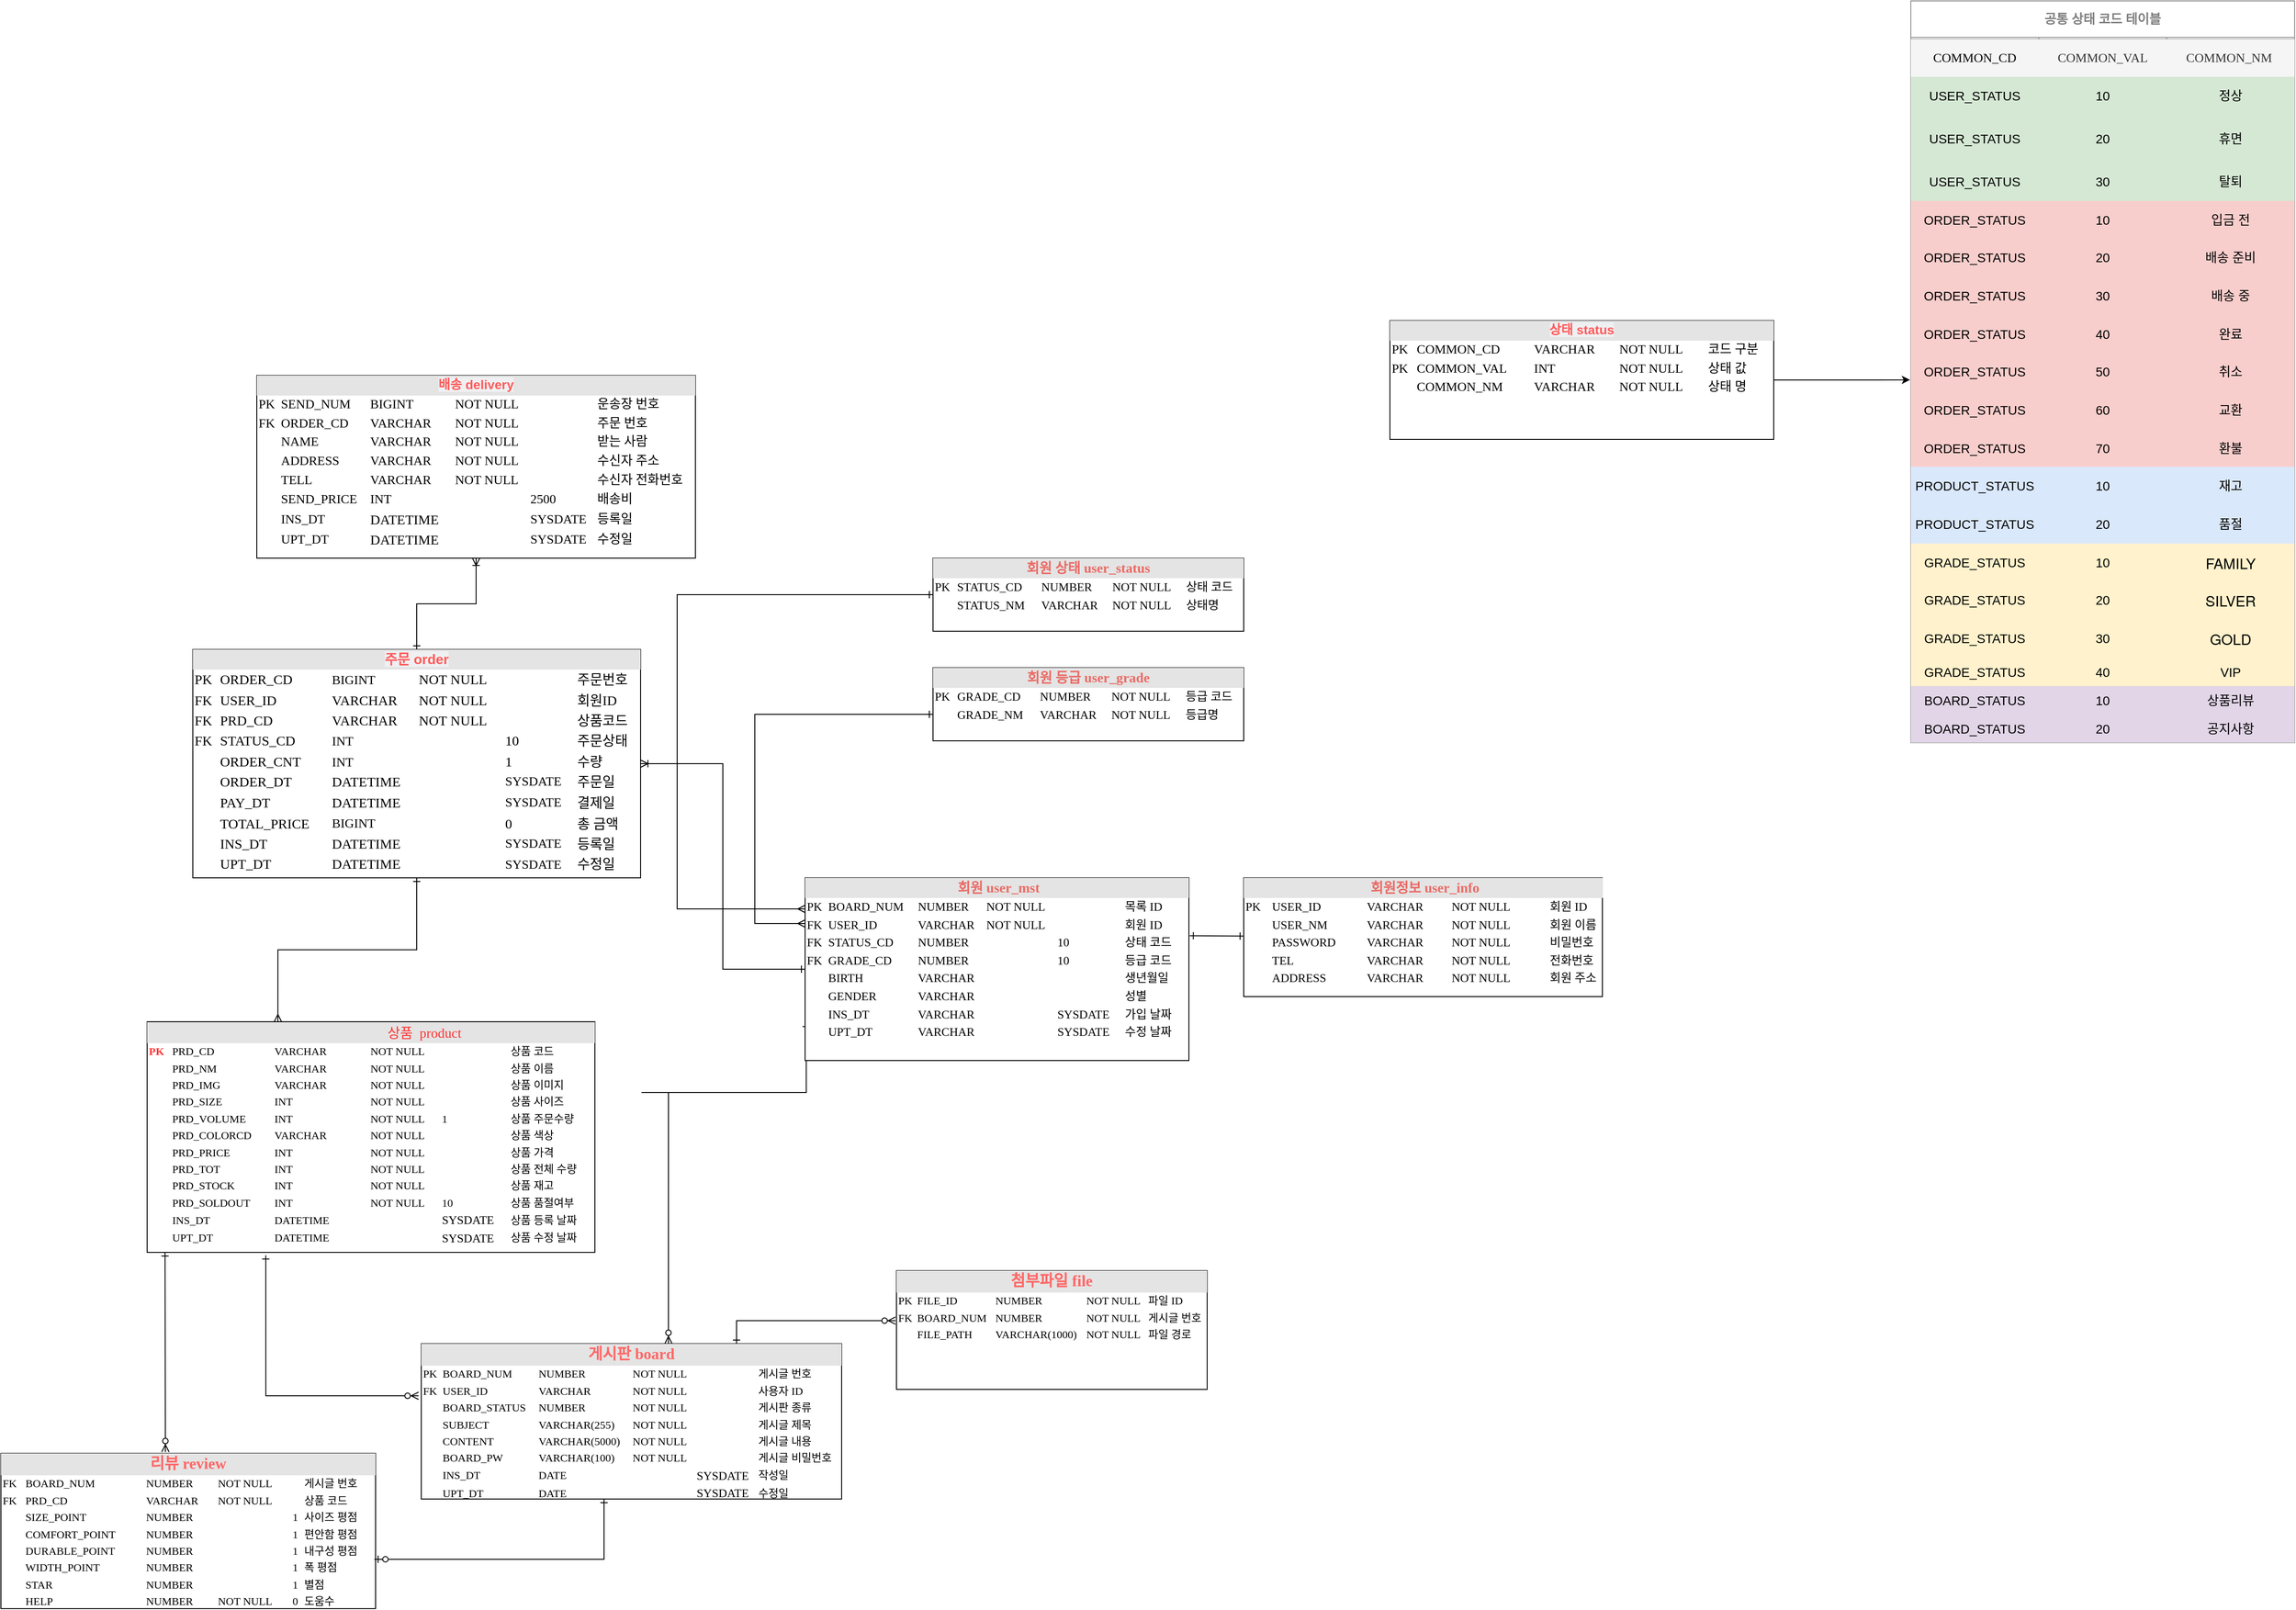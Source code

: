 <mxfile version="14.5.3" type="github">
  <diagram id="Fv4TLJ8n9y3qahRnpBmT" name="Page-1">
    <mxGraphModel dx="2018" dy="2070" grid="1" gridSize="10" guides="1" tooltips="1" connect="1" arrows="1" fold="1" page="1" pageScale="1" pageWidth="827" pageHeight="1169" math="0" shadow="0">
      <root>
        <mxCell id="0" />
        <mxCell id="1" parent="0" />
        <mxCell id="T9wtCsgYKe1mZJSSoSnF-1" value="&lt;div style=&quot;text-align: center ; box-sizing: border-box ; width: 100% ; background: rgb(228 , 228 , 228) ; padding: 2px ; font-size: 14px&quot;&gt;&lt;font style=&quot;font-size: 14px&quot;&gt;&lt;span style=&quot;font-family: &amp;#34;apple sd gothic neo&amp;#34; , &amp;#34;apple sd 산돌고딕 neo&amp;#34; , &amp;#34;malgun gothic&amp;#34; , &amp;#34;맑은 고딕&amp;#34; , sans-serif ; background-color: rgb(239 , 240 , 242)&quot;&gt;&lt;font color=&quot;#ff5959&quot; style=&quot;font-size: 14px&quot;&gt;&lt;b&gt;배송 delivery&lt;/b&gt;&lt;/font&gt;&lt;/span&gt;&lt;br&gt;&lt;/font&gt;&lt;/div&gt;&lt;table style=&quot;width: 100% ; font-size: 14px&quot; cellpadding=&quot;2&quot; cellspacing=&quot;0&quot;&gt;&lt;tbody&gt;&lt;tr&gt;&lt;td&gt;&lt;font style=&quot;font-size: 14px&quot;&gt;PK&lt;br&gt;&lt;/font&gt;&lt;/td&gt;&lt;td&gt;&lt;font style=&quot;font-size: 14px&quot;&gt;SEND_NUM&lt;br&gt;&lt;/font&gt;&lt;/td&gt;&lt;td&gt;BIGINT&lt;/td&gt;&lt;td&gt;&lt;/td&gt;&lt;td&gt;&lt;font style=&quot;font-size: 14px&quot;&gt;NOT&amp;nbsp;NULL&lt;br&gt;&lt;/font&gt;&lt;/td&gt;&lt;td&gt;&lt;font style=&quot;font-size: 14px&quot;&gt;&lt;br&gt;&lt;/font&gt;&lt;/td&gt;&lt;td&gt;&lt;font style=&quot;font-size: 14px&quot;&gt;운송장 번호&lt;br&gt;&lt;/font&gt;&lt;/td&gt;&lt;/tr&gt;&lt;tr&gt;&lt;td&gt;&lt;font style=&quot;font-size: 14px&quot;&gt;FK&lt;/font&gt;&lt;/td&gt;&lt;td&gt;&lt;font style=&quot;font-size: 14px&quot;&gt;ORDER_CD&lt;/font&gt;&lt;/td&gt;&lt;td&gt;&lt;font style=&quot;font-size: 14px&quot;&gt;VARCHAR&lt;/font&gt;&lt;/td&gt;&lt;td&gt;&lt;/td&gt;&lt;td&gt;&lt;font style=&quot;font-size: 14px&quot;&gt;NOT&amp;nbsp;NULL&lt;br&gt;&lt;/font&gt;&lt;/td&gt;&lt;td&gt;&lt;font style=&quot;font-size: 14px&quot;&gt;&lt;br&gt;&lt;/font&gt;&lt;/td&gt;&lt;td&gt;&lt;font style=&quot;font-size: 14px&quot;&gt;주문 번호&lt;br&gt;&lt;/font&gt;&lt;/td&gt;&lt;/tr&gt;&lt;tr&gt;&lt;td&gt;&lt;font style=&quot;font-size: 14px&quot;&gt;&lt;br&gt;&lt;/font&gt;&lt;/td&gt;&lt;td&gt;&lt;font style=&quot;font-size: 14px&quot;&gt;NAME&amp;nbsp;&lt;br&gt;&lt;/font&gt;&lt;/td&gt;&lt;td&gt;&lt;font style=&quot;font-size: 14px&quot;&gt;VARCHAR&lt;/font&gt;&lt;/td&gt;&lt;td&gt;&lt;/td&gt;&lt;td&gt;&lt;font style=&quot;font-size: 14px&quot;&gt;NOT&amp;nbsp;NULL&lt;br&gt;&lt;/font&gt;&lt;/td&gt;&lt;td&gt;&lt;font style=&quot;font-size: 14px&quot;&gt;&lt;br&gt;&lt;/font&gt;&lt;/td&gt;&lt;td&gt;&lt;font style=&quot;font-size: 14px&quot;&gt;받는 사람&lt;br&gt;&lt;/font&gt;&lt;/td&gt;&lt;/tr&gt;&lt;tr&gt;&lt;td&gt;&lt;font style=&quot;font-size: 14px&quot;&gt;&lt;br&gt;&lt;/font&gt;&lt;/td&gt;&lt;td&gt;&lt;font style=&quot;font-size: 14px&quot;&gt;ADDRESS&lt;br&gt;&lt;/font&gt;&lt;/td&gt;&lt;td&gt;&lt;font style=&quot;font-size: 14px&quot;&gt;VARCHAR&lt;/font&gt;&lt;/td&gt;&lt;td&gt;&lt;/td&gt;&lt;td&gt;&lt;font style=&quot;font-size: 14px&quot;&gt;NOT&amp;nbsp;NULL&lt;br&gt;&lt;/font&gt;&lt;/td&gt;&lt;td&gt;&lt;font style=&quot;font-size: 14px&quot;&gt;&lt;br&gt;&lt;/font&gt;&lt;/td&gt;&lt;td&gt;&lt;font style=&quot;font-size: 14px&quot;&gt;수신자 주소&lt;br&gt;&lt;/font&gt;&lt;/td&gt;&lt;/tr&gt;&lt;tr&gt;&lt;td&gt;&lt;font style=&quot;font-size: 14px&quot;&gt;&lt;br&gt;&lt;/font&gt;&lt;/td&gt;&lt;td&gt;&lt;font style=&quot;font-size: 14px&quot;&gt;TELL&amp;nbsp;&lt;br&gt;&lt;/font&gt;&lt;/td&gt;&lt;td&gt;&lt;font style=&quot;font-size: 14px&quot;&gt;VARCHAR&lt;/font&gt;&lt;/td&gt;&lt;td&gt;&lt;/td&gt;&lt;td&gt;&lt;font style=&quot;font-size: 14px&quot;&gt;NOT NULL&lt;br&gt;&lt;/font&gt;&lt;/td&gt;&lt;td&gt;&lt;font style=&quot;font-size: 14px&quot;&gt;&lt;br&gt;&lt;/font&gt;&lt;/td&gt;&lt;td&gt;&lt;font style=&quot;font-size: 14px&quot;&gt;수신자 전화번호&lt;br&gt;&lt;/font&gt;&lt;/td&gt;&lt;/tr&gt;&lt;tr&gt;&lt;td&gt;&lt;font style=&quot;font-size: 14px&quot;&gt;&lt;br&gt;&lt;/font&gt;&lt;/td&gt;&lt;td&gt;&lt;font style=&quot;font-size: 14px&quot;&gt;SEND_PRICE&lt;br&gt;&lt;/font&gt;&lt;/td&gt;&lt;td&gt;&lt;font style=&quot;font-size: 14px&quot;&gt;INT&lt;/font&gt;&lt;/td&gt;&lt;td&gt;&lt;/td&gt;&lt;td&gt;&lt;font style=&quot;font-size: 14px&quot;&gt;&lt;br&gt;&lt;/font&gt;&lt;/td&gt;&lt;td&gt;&lt;font style=&quot;font-size: 14px&quot;&gt;2500&lt;/font&gt;&lt;/td&gt;&lt;td&gt;&lt;font style=&quot;font-size: 14px&quot;&gt;배송비&lt;br&gt;&lt;/font&gt;&lt;/td&gt;&lt;/tr&gt;&lt;tr&gt;&lt;td&gt;&lt;font style=&quot;font-size: 14px&quot;&gt;&lt;br&gt;&lt;/font&gt;&lt;/td&gt;&lt;td&gt;&lt;font style=&quot;font-size: 14px&quot;&gt;INS_DT&lt;br&gt;&lt;/font&gt;&lt;/td&gt;&lt;td&gt;&lt;span style=&quot;font-size: 15px&quot;&gt;DATETIME&lt;/span&gt;&lt;br&gt;&lt;/td&gt;&lt;td&gt;&lt;/td&gt;&lt;td&gt;&lt;/td&gt;&lt;td&gt;&lt;font style=&quot;font-size: 14px&quot;&gt;SYSDATE&lt;br&gt;&lt;/font&gt;&lt;/td&gt;&lt;td&gt;&lt;font style=&quot;font-size: 14px&quot;&gt;등록일&lt;br&gt;&lt;/font&gt;&lt;/td&gt;&lt;/tr&gt;&lt;tr&gt;&lt;td&gt;&lt;font style=&quot;font-size: 14px&quot;&gt;&lt;br&gt;&lt;/font&gt;&lt;/td&gt;&lt;td&gt;&lt;font style=&quot;font-size: 14px&quot;&gt;UPT_DT&lt;br&gt;&lt;/font&gt;&lt;/td&gt;&lt;td&gt;&lt;span style=&quot;font-size: 15px&quot;&gt;DATETIME&lt;/span&gt;&lt;br&gt;&lt;/td&gt;&lt;td&gt;&lt;/td&gt;&lt;td&gt;&lt;font style=&quot;font-size: 14px&quot;&gt;&lt;br&gt;&lt;/font&gt;&lt;/td&gt;&lt;td&gt;&lt;font style=&quot;font-size: 14px&quot;&gt;SYSDATE&lt;br&gt;&lt;/font&gt;&lt;/td&gt;&lt;td&gt;&lt;font style=&quot;font-size: 14px&quot;&gt;수정일&lt;/font&gt;&lt;/td&gt;&lt;/tr&gt;&lt;/tbody&gt;&lt;/table&gt;" style="verticalAlign=top;align=left;overflow=fill;html=1;rounded=0;shadow=0;comic=0;labelBackgroundColor=none;strokeWidth=1;fontFamily=Verdana;fontSize=12" parent="1" vertex="1">
          <mxGeometry x="220" y="-150" width="480" height="200" as="geometry" />
        </mxCell>
        <mxCell id="T9wtCsgYKe1mZJSSoSnF-2" style="edgeStyle=orthogonalEdgeStyle;rounded=0;orthogonalLoop=1;jettySize=auto;html=1;startArrow=ERone;startFill=0;endArrow=ERmany;endFill=0;entryX=0.292;entryY=0;entryDx=0;entryDy=0;entryPerimeter=0;" parent="1" source="T9wtCsgYKe1mZJSSoSnF-4" target="T9wtCsgYKe1mZJSSoSnF-16" edge="1">
          <mxGeometry relative="1" as="geometry">
            <mxPoint x="-30" y="580" as="targetPoint" />
          </mxGeometry>
        </mxCell>
        <mxCell id="T9wtCsgYKe1mZJSSoSnF-3" style="edgeStyle=orthogonalEdgeStyle;rounded=0;orthogonalLoop=1;jettySize=auto;html=1;startArrow=ERoneToMany;startFill=0;endArrow=ERone;endFill=0;" parent="1" source="T9wtCsgYKe1mZJSSoSnF-4" target="T9wtCsgYKe1mZJSSoSnF-11" edge="1">
          <mxGeometry relative="1" as="geometry" />
        </mxCell>
        <mxCell id="T9wtCsgYKe1mZJSSoSnF-4" value="&lt;div style=&quot;text-align: center ; box-sizing: border-box ; width: 100% ; background: rgb(228 , 228 , 228) ; padding: 2px ; font-size: 15px&quot;&gt;&lt;font style=&quot;font-size: 15px&quot;&gt;&lt;span style=&quot;font-family: &amp;#34;apple sd gothic neo&amp;#34; , &amp;#34;apple sd 산돌고딕 neo&amp;#34; , &amp;#34;malgun gothic&amp;#34; , &amp;#34;맑은 고딕&amp;#34; , sans-serif ; background-color: rgb(239 , 240 , 242)&quot;&gt;&lt;font color=&quot;#ff5959&quot; style=&quot;font-size: 15px&quot;&gt;&lt;b&gt;주문 order&lt;/b&gt;&lt;/font&gt;&lt;/span&gt;&lt;br&gt;&lt;/font&gt;&lt;/div&gt;&lt;table style=&quot;width: 100% ; font-size: 15px&quot; cellpadding=&quot;2&quot; cellspacing=&quot;0&quot;&gt;&lt;tbody&gt;&lt;tr&gt;&lt;td&gt;PK&lt;br&gt;&lt;/td&gt;&lt;td&gt;ORDER_CD&lt;br&gt;&lt;/td&gt;&lt;td&gt;&lt;span style=&quot;font-size: 14px&quot;&gt;BIGINT&lt;/span&gt;&lt;br&gt;&lt;/td&gt;&lt;td&gt;NOT&amp;nbsp;NULL&lt;br&gt;&lt;/td&gt;&lt;td&gt;&lt;br&gt;&lt;/td&gt;&lt;td&gt;주문번호&lt;br&gt;&lt;/td&gt;&lt;/tr&gt;&lt;tr&gt;&lt;td&gt;FK&lt;/td&gt;&lt;td&gt;USER_ID&lt;br&gt;&lt;/td&gt;&lt;td&gt;VARCHAR&lt;br&gt;&lt;/td&gt;&lt;td&gt;NOT&amp;nbsp;NULL&lt;br&gt;&lt;/td&gt;&lt;td&gt;&lt;br&gt;&lt;/td&gt;&lt;td&gt;회원ID&lt;br&gt;&lt;/td&gt;&lt;/tr&gt;&lt;tr&gt;&lt;td&gt;FK&lt;br&gt;&lt;/td&gt;&lt;td&gt;PRD_CD&lt;br&gt;&lt;/td&gt;&lt;td&gt;VARCHAR&lt;br&gt;&lt;/td&gt;&lt;td&gt;NOT&amp;nbsp;NULL&lt;br&gt;&lt;/td&gt;&lt;td&gt;&lt;br&gt;&lt;/td&gt;&lt;td&gt;상품코드&lt;br&gt;&lt;/td&gt;&lt;/tr&gt;&lt;tr&gt;&lt;td&gt;FK&lt;/td&gt;&lt;td&gt;STATUS_CD&lt;/td&gt;&lt;td&gt;&lt;span style=&quot;font-size: 14px&quot;&gt;INT&lt;/span&gt;&lt;br&gt;&lt;/td&gt;&lt;td&gt;&lt;br&gt;&lt;/td&gt;&lt;td&gt;10&lt;/td&gt;&lt;td&gt;주문상태&lt;/td&gt;&lt;/tr&gt;&lt;tr&gt;&lt;td&gt;&lt;br&gt;&lt;/td&gt;&lt;td&gt;ORDER_CNT&lt;/td&gt;&lt;td&gt;&lt;span style=&quot;font-size: 14px&quot;&gt;INT&lt;/span&gt;&lt;br&gt;&lt;/td&gt;&lt;td&gt;&lt;br&gt;&lt;/td&gt;&lt;td&gt;1&lt;/td&gt;&lt;td&gt;수량&lt;/td&gt;&lt;/tr&gt;&lt;tr&gt;&lt;td&gt;&lt;br&gt;&lt;/td&gt;&lt;td&gt;ORDER_DT&lt;/td&gt;&lt;td&gt;DATETIME&lt;br&gt;&lt;/td&gt;&lt;td&gt;&lt;br&gt;&lt;/td&gt;&lt;td style=&quot;font-size: 14px&quot;&gt;SYSDATE&lt;/td&gt;&lt;td&gt;주문일&lt;/td&gt;&lt;/tr&gt;&lt;tr&gt;&lt;td&gt;&lt;br&gt;&lt;/td&gt;&lt;td&gt;PAY_DT&lt;br&gt;&lt;/td&gt;&lt;td&gt;DATETIME&lt;br&gt;&lt;/td&gt;&lt;td&gt;&lt;/td&gt;&lt;td&gt;&lt;span style=&quot;font-size: 14px&quot;&gt;SYSDATE&lt;/span&gt;&lt;br&gt;&lt;/td&gt;&lt;td&gt;결제일&lt;br&gt;&lt;/td&gt;&lt;/tr&gt;&lt;tr&gt;&lt;td&gt;&lt;br&gt;&lt;/td&gt;&lt;td&gt;TOTAL_PRICE&lt;br&gt;&lt;/td&gt;&lt;td&gt;&lt;span style=&quot;font-size: 14px&quot;&gt;BIGINT&lt;/span&gt;&lt;br&gt;&lt;/td&gt;&lt;td&gt;&lt;/td&gt;&lt;td&gt;0&lt;/td&gt;&lt;td&gt;총 금액&lt;br&gt;&lt;/td&gt;&lt;/tr&gt;&lt;tr&gt;&lt;td&gt;&lt;br&gt;&lt;/td&gt;&lt;td&gt;INS_DT&lt;br&gt;&lt;/td&gt;&lt;td&gt;DATETIME&lt;br&gt;&lt;/td&gt;&lt;td&gt;&lt;br&gt;&lt;/td&gt;&lt;td style=&quot;font-size: 14px&quot;&gt;SYSDATE&lt;br&gt;&lt;/td&gt;&lt;td&gt;등록일&lt;br&gt;&lt;/td&gt;&lt;/tr&gt;&lt;tr&gt;&lt;td&gt;&lt;br&gt;&lt;/td&gt;&lt;td&gt;UPT_DT&lt;br&gt;&lt;/td&gt;&lt;td&gt;DATETIME&lt;br&gt;&lt;/td&gt;&lt;td&gt;&lt;/td&gt;&lt;td&gt;&lt;span style=&quot;font-size: 14px&quot;&gt;SYSDATE&lt;/span&gt;&lt;br&gt;&lt;/td&gt;&lt;td&gt;수정일&lt;/td&gt;&lt;/tr&gt;&lt;/tbody&gt;&lt;/table&gt;" style="verticalAlign=top;align=left;overflow=fill;html=1;rounded=0;shadow=0;comic=0;labelBackgroundColor=none;strokeWidth=1;fontFamily=Verdana;fontSize=12" parent="1" vertex="1">
          <mxGeometry x="150" y="150" width="490" height="250" as="geometry" />
        </mxCell>
        <mxCell id="T9wtCsgYKe1mZJSSoSnF-5" value="" style="rounded=0;orthogonalLoop=1;jettySize=auto;html=1;edgeStyle=orthogonalEdgeStyle;endArrow=ERoneToMany;endFill=0;exitX=0.5;exitY=0;exitDx=0;exitDy=0;startArrow=ERone;startFill=0;" parent="1" source="T9wtCsgYKe1mZJSSoSnF-4" target="T9wtCsgYKe1mZJSSoSnF-1" edge="1">
          <mxGeometry relative="1" as="geometry" />
        </mxCell>
        <mxCell id="T9wtCsgYKe1mZJSSoSnF-6" value="" style="edgeStyle=orthogonalEdgeStyle;rounded=0;orthogonalLoop=1;jettySize=auto;html=1;startArrow=ERone;startFill=0;endArrow=ERzeroToMany;endFill=1;fontFamily=Verdana;entryX=-0.003;entryY=0.421;entryDx=0;entryDy=0;entryPerimeter=0;exitX=0.75;exitY=0;exitDx=0;exitDy=0;" parent="1" source="T9wtCsgYKe1mZJSSoSnF-9" target="T9wtCsgYKe1mZJSSoSnF-10" edge="1">
          <mxGeometry relative="1" as="geometry">
            <Array as="points">
              <mxPoint x="745" y="885" />
            </Array>
            <mxPoint x="860" y="860" as="targetPoint" />
          </mxGeometry>
        </mxCell>
        <mxCell id="T9wtCsgYKe1mZJSSoSnF-7" style="edgeStyle=orthogonalEdgeStyle;rounded=0;orthogonalLoop=1;jettySize=auto;html=1;startArrow=ERzeroToMany;startFill=1;endArrow=ERone;endFill=0;fontFamily=Verdana;exitX=0.588;exitY=0;exitDx=0;exitDy=0;exitPerimeter=0;entryX=0.003;entryY=0.794;entryDx=0;entryDy=0;entryPerimeter=0;" parent="1" source="T9wtCsgYKe1mZJSSoSnF-9" target="T9wtCsgYKe1mZJSSoSnF-11" edge="1">
          <mxGeometry relative="1" as="geometry">
            <Array as="points">
              <mxPoint x="641" y="635" />
              <mxPoint x="770" y="635" />
            </Array>
            <mxPoint x="740" y="580" as="targetPoint" />
            <mxPoint x="650" y="740" as="sourcePoint" />
          </mxGeometry>
        </mxCell>
        <mxCell id="T9wtCsgYKe1mZJSSoSnF-8" style="edgeStyle=orthogonalEdgeStyle;rounded=0;orthogonalLoop=1;jettySize=auto;html=1;startArrow=ERzeroToMany;startFill=1;endArrow=ERone;endFill=0;fontFamily=Verdana;entryX=0.265;entryY=1.013;entryDx=0;entryDy=0;entryPerimeter=0;" parent="1" target="T9wtCsgYKe1mZJSSoSnF-16" edge="1">
          <mxGeometry relative="1" as="geometry">
            <mxPoint x="397" y="967" as="sourcePoint" />
            <mxPoint x="300" y="780" as="targetPoint" />
            <Array as="points">
              <mxPoint x="397" y="967" />
              <mxPoint x="230" y="967" />
            </Array>
          </mxGeometry>
        </mxCell>
        <mxCell id="T9wtCsgYKe1mZJSSoSnF-9" value="&lt;div style=&quot;text-align: center ; box-sizing: border-box ; width: 100% ; background: rgb(228 , 228 , 228) ; padding: 2px&quot;&gt;&lt;font style=&quot;font-size: 17px&quot; color=&quot;#ff6666&quot;&gt;&lt;b&gt;게시판 board&lt;/b&gt;&lt;/font&gt;&lt;/div&gt;&lt;table style=&quot;width: 100% ; font-size: 1em&quot; cellpadding=&quot;2&quot; cellspacing=&quot;0&quot;&gt;&lt;tbody&gt;&lt;tr&gt;&lt;td&gt;PK&lt;/td&gt;&lt;td&gt;BOARD_NUM&lt;br&gt;&lt;/td&gt;&lt;td&gt;NUMBER&lt;/td&gt;&lt;td&gt;NOT NULL&lt;/td&gt;&lt;td&gt;&lt;br&gt;&lt;/td&gt;&lt;td&gt;게시글 번호&lt;/td&gt;&lt;/tr&gt;&lt;tr&gt;&lt;td&gt;FK&lt;/td&gt;&lt;td&gt;USER_ID&lt;/td&gt;&lt;td&gt;VARCHAR&lt;/td&gt;&lt;td&gt;NOT NULL&lt;/td&gt;&lt;td&gt;&lt;br&gt;&lt;/td&gt;&lt;td&gt;사용자 ID&lt;/td&gt;&lt;/tr&gt;&lt;tr&gt;&lt;td&gt;&lt;br&gt;&lt;/td&gt;&lt;td&gt;BOARD_STATUS&lt;/td&gt;&lt;td&gt;NUMBER&lt;/td&gt;&lt;td&gt;NOT NULL&lt;/td&gt;&lt;td&gt;&lt;br&gt;&lt;/td&gt;&lt;td&gt;게시판 종류&lt;/td&gt;&lt;/tr&gt;&lt;tr&gt;&lt;td&gt;&lt;br&gt;&lt;/td&gt;&lt;td&gt;SUBJECT&lt;/td&gt;&lt;td&gt;VARCHAR(255)&lt;/td&gt;&lt;td&gt;NOT NULL&lt;/td&gt;&lt;td&gt;&lt;br&gt;&lt;/td&gt;&lt;td&gt;게시글 제목&lt;/td&gt;&lt;/tr&gt;&lt;tr&gt;&lt;td&gt;&lt;br&gt;&lt;/td&gt;&lt;td&gt;CONTENT&lt;/td&gt;&lt;td&gt;VARCHAR(5000)&lt;/td&gt;&lt;td&gt;NOT NULL&lt;/td&gt;&lt;td&gt;&lt;br&gt;&lt;/td&gt;&lt;td&gt;게시글 내용&lt;/td&gt;&lt;/tr&gt;&lt;tr&gt;&lt;td&gt;&lt;br&gt;&lt;/td&gt;&lt;td&gt;BOARD_PW&lt;/td&gt;&lt;td&gt;VARCHAR(100)&lt;/td&gt;&lt;td&gt;NOT NULL&lt;/td&gt;&lt;td&gt;&lt;br&gt;&lt;/td&gt;&lt;td&gt;게시글 비밀번호&lt;/td&gt;&lt;/tr&gt;&lt;tr&gt;&lt;td&gt;&lt;br&gt;&lt;/td&gt;&lt;td&gt;INS_DT&lt;/td&gt;&lt;td&gt;DATE&lt;/td&gt;&lt;td&gt;&lt;br&gt;&lt;/td&gt;&lt;td&gt;&lt;span style=&quot;font-size: 13px&quot;&gt;SYSDATE&lt;/span&gt;&lt;br&gt;&lt;/td&gt;&lt;td&gt;작성일&lt;/td&gt;&lt;/tr&gt;&lt;tr&gt;&lt;td&gt;&lt;br&gt;&lt;/td&gt;&lt;td&gt;UPT_DT&lt;/td&gt;&lt;td&gt;DATE&lt;/td&gt;&lt;td&gt;&lt;br&gt;&lt;/td&gt;&lt;td&gt;&lt;span style=&quot;font-size: 13px&quot;&gt;SYSDATE&lt;/span&gt;&lt;br&gt;&lt;/td&gt;&lt;td&gt;수정일&lt;/td&gt;&lt;/tr&gt;&lt;/tbody&gt;&lt;/table&gt;" style="verticalAlign=top;align=left;overflow=fill;html=1;rounded=0;shadow=0;comic=0;labelBackgroundColor=none;strokeWidth=1;fontFamily=Verdana;fontSize=12" parent="1" vertex="1">
          <mxGeometry x="400" y="910" width="460" height="170" as="geometry" />
        </mxCell>
        <mxCell id="T9wtCsgYKe1mZJSSoSnF-10" value="&lt;div style=&quot;text-align: center ; box-sizing: border-box ; width: 100% ; background: rgb(228 , 228 , 228) ; padding: 2px&quot;&gt;&lt;font style=&quot;font-size: 17px&quot; color=&quot;#ff6666&quot;&gt;&lt;b&gt;첨부파일 file&lt;/b&gt;&lt;/font&gt;&lt;/div&gt;&lt;table style=&quot;width: 100% ; font-size: 1em&quot; cellpadding=&quot;2&quot; cellspacing=&quot;0&quot;&gt;&lt;tbody&gt;&lt;tr&gt;&lt;td&gt;PK&lt;/td&gt;&lt;td&gt;FILE_ID&lt;br&gt;&lt;/td&gt;&lt;td&gt;NUMBER&lt;/td&gt;&lt;td&gt;NOT NULL&lt;/td&gt;&lt;td&gt;파일 ID&lt;/td&gt;&lt;/tr&gt;&lt;tr&gt;&lt;td&gt;FK&lt;/td&gt;&lt;td&gt;BOARD_NUM&lt;/td&gt;&lt;td&gt;NUMBER&lt;br&gt;&lt;/td&gt;&lt;td&gt;NOT NULL&lt;/td&gt;&lt;td&gt;게시글 번호&lt;/td&gt;&lt;/tr&gt;&lt;tr&gt;&lt;td&gt;&lt;br&gt;&lt;/td&gt;&lt;td&gt;FILE_PATH&lt;/td&gt;&lt;td&gt;VARCHAR(1000)&lt;/td&gt;&lt;td&gt;NOT NULL&lt;/td&gt;&lt;td&gt;파일 경로&lt;/td&gt;&lt;/tr&gt;&lt;/tbody&gt;&lt;/table&gt;" style="verticalAlign=top;align=left;overflow=fill;html=1;rounded=0;shadow=0;comic=0;labelBackgroundColor=none;strokeWidth=1;fontFamily=Verdana;fontSize=12" parent="1" vertex="1">
          <mxGeometry x="920" y="830" width="340" height="130" as="geometry" />
        </mxCell>
        <mxCell id="T9wtCsgYKe1mZJSSoSnF-11" value="&lt;div style=&quot;box-sizing: border-box ; width: 100% ; background: rgb(228 , 228 , 228) ; padding: 2px ; text-align: center ; font-size: 15px&quot;&gt;&lt;font color=&quot;#ea6b66&quot; style=&quot;font-size: 15px&quot;&gt;&amp;nbsp;&lt;font style=&quot;font-size: 15px&quot;&gt;&lt;b&gt;회원&lt;/b&gt;&lt;/font&gt; &lt;b&gt;user_mst&lt;/b&gt;&lt;/font&gt;&lt;/div&gt;&lt;table cellpadding=&quot;2&quot; cellspacing=&quot;0&quot; style=&quot;font-size: 13px ; width: 410.667px&quot;&gt;&lt;tbody&gt;&lt;tr&gt;&lt;td&gt;&lt;font style=&quot;font-size: 13px&quot;&gt;PK&lt;/font&gt;&lt;/td&gt;&lt;td&gt;&lt;font style=&quot;font-size: 13px&quot;&gt;BOARD_NUM&lt;br&gt;&lt;/font&gt;&lt;/td&gt;&lt;td&gt;&lt;font style=&quot;font-size: 13px&quot;&gt;NUMBER&lt;/font&gt;&lt;/td&gt;&lt;td&gt;&lt;font style=&quot;font-size: 13px&quot;&gt;NOT NULL&lt;/font&gt;&lt;/td&gt;&lt;td&gt;&lt;font style=&quot;font-size: 13px&quot;&gt;&lt;br&gt;&lt;/font&gt;&lt;/td&gt;&lt;td&gt;&lt;font style=&quot;font-size: 13px&quot;&gt;&lt;br&gt;&lt;/font&gt;&lt;/td&gt;&lt;td&gt;&lt;font style=&quot;font-size: 13px&quot;&gt;목록 ID&lt;/font&gt;&lt;/td&gt;&lt;/tr&gt;&lt;tr&gt;&lt;td&gt;&lt;font style=&quot;font-size: 13px&quot;&gt;FK&lt;/font&gt;&lt;/td&gt;&lt;td&gt;&lt;font style=&quot;font-size: 13px&quot;&gt;USER_ID&lt;/font&gt;&lt;/td&gt;&lt;td&gt;&lt;font style=&quot;font-size: 13px&quot;&gt;VARCHAR&lt;/font&gt;&lt;/td&gt;&lt;td&gt;&lt;font style=&quot;font-size: 13px&quot;&gt;NOT NULL&lt;/font&gt;&lt;/td&gt;&lt;td&gt;&lt;font style=&quot;font-size: 13px&quot;&gt;&lt;br&gt;&lt;/font&gt;&lt;/td&gt;&lt;td&gt;&lt;font style=&quot;font-size: 13px&quot;&gt;&lt;br&gt;&lt;/font&gt;&lt;/td&gt;&lt;td&gt;&lt;font style=&quot;font-size: 13px&quot;&gt;회원 ID&lt;/font&gt;&lt;/td&gt;&lt;/tr&gt;&lt;tr&gt;&lt;td&gt;&lt;font style=&quot;font-size: 13px&quot;&gt;FK&lt;/font&gt;&lt;/td&gt;&lt;td&gt;&lt;font style=&quot;font-size: 13px&quot;&gt;STATUS_CD&lt;/font&gt;&lt;/td&gt;&lt;td&gt;&lt;font style=&quot;font-size: 13px&quot;&gt;NUMBER&lt;br&gt;&lt;/font&gt;&lt;/td&gt;&lt;td&gt;&lt;font style=&quot;font-size: 13px&quot;&gt;&lt;br&gt;&lt;/font&gt;&lt;/td&gt;&lt;td&gt;&lt;font style=&quot;font-size: 13px&quot;&gt;10&lt;/font&gt;&lt;/td&gt;&lt;td&gt;&lt;font style=&quot;font-size: 13px&quot;&gt;&lt;br&gt;&lt;/font&gt;&lt;/td&gt;&lt;td&gt;&lt;font style=&quot;font-size: 13px&quot;&gt;상태 코드&lt;/font&gt;&lt;/td&gt;&lt;/tr&gt;&lt;tr&gt;&lt;td&gt;&lt;font style=&quot;font-size: 13px&quot;&gt;FK&lt;/font&gt;&lt;/td&gt;&lt;td&gt;&lt;font style=&quot;font-size: 13px&quot;&gt;GRADE_CD&lt;/font&gt;&lt;/td&gt;&lt;td&gt;&lt;font style=&quot;font-size: 13px&quot;&gt;NUMBER&lt;br&gt;&lt;/font&gt;&lt;/td&gt;&lt;td&gt;&lt;font style=&quot;font-size: 13px&quot;&gt;&lt;br&gt;&lt;/font&gt;&lt;/td&gt;&lt;td&gt;&lt;font style=&quot;font-size: 13px&quot;&gt;10&lt;/font&gt;&lt;/td&gt;&lt;td&gt;&lt;font style=&quot;font-size: 13px&quot;&gt;&lt;br&gt;&lt;/font&gt;&lt;/td&gt;&lt;td&gt;&lt;font style=&quot;font-size: 13px&quot;&gt;등급 코드&lt;/font&gt;&lt;/td&gt;&lt;/tr&gt;&lt;tr&gt;&lt;td&gt;&lt;br&gt;&lt;/td&gt;&lt;td&gt;BIRTH&lt;/td&gt;&lt;td&gt;VARCHAR&lt;/td&gt;&lt;td&gt;&lt;br&gt;&lt;/td&gt;&lt;td&gt;&lt;br&gt;&lt;/td&gt;&lt;td&gt;&lt;br&gt;&lt;/td&gt;&lt;td&gt;생년월일&lt;/td&gt;&lt;/tr&gt;&lt;tr&gt;&lt;td&gt;&lt;font style=&quot;font-size: 13px&quot;&gt;&lt;br&gt;&lt;/font&gt;&lt;/td&gt;&lt;td&gt;&lt;font style=&quot;font-size: 13px&quot;&gt;GENDER&lt;/font&gt;&lt;/td&gt;&lt;td&gt;&lt;font style=&quot;font-size: 13px&quot;&gt;VARCHAR&lt;br&gt;&lt;/font&gt;&lt;/td&gt;&lt;td&gt;&lt;font style=&quot;font-size: 13px&quot;&gt;&lt;br&gt;&lt;/font&gt;&lt;/td&gt;&lt;td&gt;&lt;font style=&quot;font-size: 13px&quot;&gt;&lt;br&gt;&lt;/font&gt;&lt;/td&gt;&lt;td&gt;&lt;font style=&quot;font-size: 13px&quot;&gt;&lt;br&gt;&lt;/font&gt;&lt;/td&gt;&lt;td&gt;&lt;font style=&quot;font-size: 13px&quot;&gt;성별&lt;/font&gt;&lt;/td&gt;&lt;/tr&gt;&lt;tr&gt;&lt;td&gt;&lt;font style=&quot;font-size: 13px&quot;&gt;&lt;br&gt;&lt;/font&gt;&lt;/td&gt;&lt;td&gt;&lt;font style=&quot;font-size: 13px&quot;&gt;INS_DT&lt;/font&gt;&lt;/td&gt;&lt;td&gt;&lt;font style=&quot;font-size: 13px&quot;&gt;VARCHAR&lt;br&gt;&lt;/font&gt;&lt;/td&gt;&lt;td&gt;&lt;font style=&quot;font-size: 13px&quot;&gt;&lt;br&gt;&lt;/font&gt;&lt;/td&gt;&lt;td&gt;&lt;font style=&quot;font-size: 13px&quot;&gt;SYSDATE&lt;br&gt;&lt;/font&gt;&lt;/td&gt;&lt;td&gt;&lt;font style=&quot;font-size: 13px&quot;&gt;&lt;br&gt;&lt;/font&gt;&lt;/td&gt;&lt;td&gt;&lt;font style=&quot;font-size: 13px&quot;&gt;가입 날짜&lt;/font&gt;&lt;/td&gt;&lt;/tr&gt;&lt;tr&gt;&lt;td&gt;&lt;font style=&quot;font-size: 13px&quot;&gt;&lt;br&gt;&lt;/font&gt;&lt;/td&gt;&lt;td&gt;&lt;font style=&quot;font-size: 13px&quot;&gt;UPT_DT&lt;/font&gt;&lt;/td&gt;&lt;td&gt;&lt;font style=&quot;font-size: 13px&quot;&gt;VARCHAR&lt;br&gt;&lt;/font&gt;&lt;/td&gt;&lt;td&gt;&lt;font style=&quot;font-size: 13px&quot;&gt;&lt;br&gt;&lt;/font&gt;&lt;/td&gt;&lt;td&gt;&lt;font style=&quot;font-size: 13px&quot;&gt;SYSDATE&lt;br&gt;&lt;/font&gt;&lt;/td&gt;&lt;td&gt;&lt;font style=&quot;font-size: 13px&quot;&gt;&lt;br&gt;&lt;/font&gt;&lt;/td&gt;&lt;td&gt;&lt;font style=&quot;font-size: 13px&quot;&gt;수정 날짜&lt;/font&gt;&lt;/td&gt;&lt;/tr&gt;&lt;/tbody&gt;&lt;/table&gt;" style="verticalAlign=top;align=left;overflow=fill;html=1;rounded=0;shadow=0;comic=0;labelBackgroundColor=none;strokeWidth=1;fontFamily=Verdana;fontSize=12;spacingTop=0;spacingBottom=0;" parent="1" vertex="1">
          <mxGeometry x="820" y="400" width="420" height="200" as="geometry" />
        </mxCell>
        <mxCell id="T9wtCsgYKe1mZJSSoSnF-12" value="" style="edgeStyle=orthogonalEdgeStyle;rounded=0;orthogonalLoop=1;jettySize=auto;html=1;startArrow=ERone;startFill=0;endArrow=ERmany;endFill=0;fontFamily=Verdana;entryX=0;entryY=0.25;entryDx=0;entryDy=0;" parent="1" source="T9wtCsgYKe1mZJSSoSnF-13" target="T9wtCsgYKe1mZJSSoSnF-11" edge="1">
          <mxGeometry relative="1" as="geometry">
            <mxPoint x="930" y="210" as="sourcePoint" />
            <mxPoint x="786.53" y="446" as="targetPoint" />
            <Array as="points">
              <mxPoint x="765" y="221" />
              <mxPoint x="765" y="450" />
            </Array>
          </mxGeometry>
        </mxCell>
        <mxCell id="T9wtCsgYKe1mZJSSoSnF-13" value="&lt;div style=&quot;text-align: center ; box-sizing: border-box ; width: 100% ; background: rgb(228 , 228 , 228) ; padding: 2px&quot;&gt;&lt;font color=&quot;#ea6b66&quot; size=&quot;1&quot;&gt;&lt;b style=&quot;font-size: 15px&quot;&gt;회원 등급 user_grade&lt;/b&gt;&lt;/font&gt;&lt;/div&gt;&lt;table style=&quot;width: 100% ; font-size: 13px&quot; cellpadding=&quot;2&quot; cellspacing=&quot;0&quot;&gt;&lt;tbody&gt;&lt;tr&gt;&lt;td&gt;&lt;font style=&quot;font-size: 13px&quot;&gt;PK&lt;/font&gt;&lt;/td&gt;&lt;td&gt;&lt;font style=&quot;font-size: 13px&quot;&gt;GRADE_CD&lt;/font&gt;&lt;/td&gt;&lt;td&gt;&lt;font style=&quot;font-size: 13px&quot;&gt;NUMBER&lt;/font&gt;&lt;/td&gt;&lt;td&gt;&lt;font style=&quot;font-size: 13px&quot;&gt;NOT NULL&lt;/font&gt;&lt;/td&gt;&lt;td&gt;&lt;font style=&quot;font-size: 13px&quot;&gt;등급 코드&lt;/font&gt;&lt;/td&gt;&lt;/tr&gt;&lt;tr&gt;&lt;td&gt;&lt;font style=&quot;font-size: 13px&quot;&gt;&lt;br&gt;&lt;/font&gt;&lt;/td&gt;&lt;td&gt;&lt;font style=&quot;font-size: 13px&quot;&gt;GRADE_NM&lt;br&gt;&lt;/font&gt;&lt;/td&gt;&lt;td&gt;&lt;font style=&quot;font-size: 13px&quot;&gt;VARCHAR&lt;/font&gt;&lt;/td&gt;&lt;td&gt;&lt;font style=&quot;font-size: 13px&quot;&gt;NOT NULL&lt;/font&gt;&lt;/td&gt;&lt;td&gt;&lt;font style=&quot;font-size: 13px&quot;&gt;등급명&lt;/font&gt;&lt;/td&gt;&lt;/tr&gt;&lt;/tbody&gt;&lt;/table&gt;" style="verticalAlign=top;align=left;overflow=fill;html=1;rounded=0;shadow=0;comic=0;labelBackgroundColor=none;strokeWidth=1;fontFamily=Verdana;fontSize=12" parent="1" vertex="1">
          <mxGeometry x="960" y="170" width="340" height="80" as="geometry" />
        </mxCell>
        <mxCell id="T9wtCsgYKe1mZJSSoSnF-14" value="" style="edgeStyle=orthogonalEdgeStyle;rounded=0;orthogonalLoop=1;jettySize=auto;html=1;startArrow=ERone;startFill=0;endArrow=ERmany;endFill=0;fontFamily=Verdana;exitX=0;exitY=0.5;exitDx=0;exitDy=0;" parent="1" source="T9wtCsgYKe1mZJSSoSnF-15" target="T9wtCsgYKe1mZJSSoSnF-11" edge="1">
          <mxGeometry relative="1" as="geometry">
            <mxPoint x="1170" y="150" as="sourcePoint" />
            <mxPoint x="810" y="434" as="targetPoint" />
            <Array as="points">
              <mxPoint x="680" y="90" />
              <mxPoint x="680" y="434" />
            </Array>
          </mxGeometry>
        </mxCell>
        <mxCell id="T9wtCsgYKe1mZJSSoSnF-15" value="&lt;div style=&quot;text-align: center ; box-sizing: border-box ; width: 100% ; background: rgb(228 , 228 , 228) ; padding: 2px&quot;&gt;&lt;font color=&quot;#ea6b66&quot; size=&quot;1&quot;&gt;&lt;b style=&quot;font-size: 15px&quot;&gt;회원 상태 user_status&lt;/b&gt;&lt;/font&gt;&lt;/div&gt;&lt;table style=&quot;width: 100% ; font-size: 13px&quot; cellpadding=&quot;2&quot; cellspacing=&quot;0&quot;&gt;&lt;tbody&gt;&lt;tr&gt;&lt;td&gt;&lt;font style=&quot;font-size: 13px&quot;&gt;PK&lt;/font&gt;&lt;/td&gt;&lt;td&gt;&lt;font style=&quot;font-size: 13px&quot;&gt;STATUS_CD&lt;/font&gt;&lt;/td&gt;&lt;td&gt;&lt;font style=&quot;font-size: 13px&quot;&gt;NUMBER&lt;/font&gt;&lt;/td&gt;&lt;td&gt;&lt;font style=&quot;font-size: 13px&quot;&gt;NOT NULL&lt;/font&gt;&lt;/td&gt;&lt;td&gt;&lt;font style=&quot;font-size: 13px&quot;&gt;상태 코드&lt;/font&gt;&lt;/td&gt;&lt;/tr&gt;&lt;tr&gt;&lt;td&gt;&lt;font style=&quot;font-size: 13px&quot;&gt;&lt;br&gt;&lt;/font&gt;&lt;/td&gt;&lt;td&gt;&lt;font style=&quot;font-size: 13px&quot;&gt;STATUS_NM&lt;br&gt;&lt;/font&gt;&lt;/td&gt;&lt;td&gt;&lt;font style=&quot;font-size: 13px&quot;&gt;VARCHAR&lt;/font&gt;&lt;/td&gt;&lt;td&gt;&lt;font style=&quot;font-size: 13px&quot;&gt;NOT NULL&lt;/font&gt;&lt;/td&gt;&lt;td&gt;&lt;font style=&quot;font-size: 13px&quot;&gt;상태명&lt;/font&gt;&lt;/td&gt;&lt;/tr&gt;&lt;/tbody&gt;&lt;/table&gt;" style="verticalAlign=top;align=left;overflow=fill;html=1;rounded=0;shadow=0;comic=0;labelBackgroundColor=none;strokeWidth=1;fontFamily=Verdana;fontSize=12;spacingBottom=-9;" parent="1" vertex="1">
          <mxGeometry x="960" y="50" width="340" height="80" as="geometry" />
        </mxCell>
        <mxCell id="T9wtCsgYKe1mZJSSoSnF-16" value="&lt;div style=&quot;text-align: right ; box-sizing: border-box ; width: 100% ; background: rgb(228 , 228 , 228) ; padding: 2px&quot;&gt;&lt;font color=&quot;#ff3333&quot; style=&quot;font-size: 15px&quot;&gt;상품&amp;nbsp; product&lt;/font&gt;&lt;font color=&quot;#ff3333&quot; style=&quot;font-size: 16px&quot;&gt;&amp;nbsp; &lt;b&gt;&amp;nbsp; &amp;nbsp; &amp;nbsp; &amp;nbsp; &amp;nbsp; &amp;nbsp; &amp;nbsp; &amp;nbsp; &amp;nbsp; &amp;nbsp; &amp;nbsp; &amp;nbsp; &amp;nbsp; &amp;nbsp; &amp;nbsp; &amp;nbsp; &amp;nbsp;&amp;nbsp;&lt;/b&gt;&lt;/font&gt;&lt;/div&gt;&lt;table style=&quot;width: 100% ; font-size: 12px&quot; cellpadding=&quot;2&quot; cellspacing=&quot;0&quot;&gt;&lt;tbody style=&quot;font-size: 12px&quot;&gt;&lt;tr style=&quot;font-size: 12px&quot;&gt;&lt;td style=&quot;font-size: 12px&quot;&gt;&lt;b style=&quot;font-size: 12px&quot;&gt;&lt;font color=&quot;#ff3333&quot; style=&quot;font-size: 12px&quot;&gt;PK&lt;/font&gt;&lt;/b&gt;&lt;/td&gt;&lt;td style=&quot;font-size: 12px&quot;&gt;PRD_CD&amp;nbsp;&lt;br style=&quot;font-size: 12px&quot;&gt;&lt;/td&gt;&lt;td style=&quot;font-size: 12px&quot;&gt;VARCHAR&lt;br style=&quot;font-size: 12px&quot;&gt;&lt;/td&gt;&lt;td style=&quot;font-size: 12px&quot;&gt;NOT NULL&lt;br style=&quot;font-size: 12px&quot;&gt;&lt;/td&gt;&lt;td&gt;&lt;br&gt;&lt;/td&gt;&lt;td style=&quot;font-size: 12px&quot;&gt;상품 코드&lt;/td&gt;&lt;/tr&gt;&lt;tr style=&quot;font-size: 12px&quot;&gt;&lt;td style=&quot;font-size: 12px&quot;&gt;&lt;br style=&quot;font-size: 12px&quot;&gt;&lt;/td&gt;&lt;td style=&quot;font-size: 12px&quot;&gt;PRD_NM&lt;br style=&quot;font-size: 12px&quot;&gt;&lt;/td&gt;&lt;td style=&quot;font-size: 12px&quot;&gt;VARCHAR&lt;/td&gt;&lt;td style=&quot;font-size: 12px&quot;&gt;NOT NULL&lt;br style=&quot;font-size: 12px&quot;&gt;&lt;/td&gt;&lt;td&gt;&lt;br&gt;&lt;/td&gt;&lt;td style=&quot;font-size: 12px&quot;&gt;상품 이름&lt;/td&gt;&lt;/tr&gt;&lt;tr style=&quot;font-size: 12px&quot;&gt;&lt;td style=&quot;font-size: 12px&quot;&gt;&lt;br style=&quot;font-size: 12px&quot;&gt;&lt;/td&gt;&lt;td style=&quot;font-size: 12px&quot;&gt;PRD_IMG&lt;br style=&quot;font-size: 12px&quot;&gt;&lt;/td&gt;&lt;td style=&quot;font-size: 12px&quot;&gt;VARCHAR&amp;nbsp; &amp;nbsp; &amp;nbsp; &amp;nbsp;&amp;nbsp;&lt;br style=&quot;font-size: 12px&quot;&gt;&lt;/td&gt;&lt;td style=&quot;font-size: 12px&quot;&gt;NOT NULL&lt;br style=&quot;font-size: 12px&quot;&gt;&lt;/td&gt;&lt;td&gt;&lt;br&gt;&lt;/td&gt;&lt;td style=&quot;font-size: 12px&quot;&gt;상품 이미지&lt;/td&gt;&lt;/tr&gt;&lt;tr&gt;&lt;td&gt;&lt;br&gt;&lt;/td&gt;&lt;td&gt;PRD_SIZE&lt;/td&gt;&lt;td&gt;INT&lt;/td&gt;&lt;td&gt;NOT NULL&lt;/td&gt;&lt;td&gt;&lt;br&gt;&lt;/td&gt;&lt;td&gt;상품 사이즈&lt;/td&gt;&lt;/tr&gt;&lt;tr&gt;&lt;td&gt;&lt;br&gt;&lt;/td&gt;&lt;td&gt;PRD_VOLUME&lt;/td&gt;&lt;td&gt;INT&lt;/td&gt;&lt;td&gt;NOT NULL&lt;br&gt;&lt;/td&gt;&lt;td&gt;1&lt;/td&gt;&lt;td&gt;상품 주문수량&lt;/td&gt;&lt;/tr&gt;&lt;tr&gt;&lt;td&gt;&lt;br&gt;&lt;/td&gt;&lt;td&gt;PRD_COLORCD&lt;/td&gt;&lt;td&gt;VARCHAR&lt;/td&gt;&lt;td&gt;NOT NULL&lt;br&gt;&lt;/td&gt;&lt;td&gt;&lt;br&gt;&lt;/td&gt;&lt;td&gt;상품 색상&lt;/td&gt;&lt;/tr&gt;&lt;tr style=&quot;font-size: 12px&quot;&gt;&lt;td style=&quot;font-size: 12px&quot;&gt;&lt;br style=&quot;font-size: 12px&quot;&gt;&lt;/td&gt;&lt;td style=&quot;font-size: 12px&quot;&gt;PRD_PRICE&lt;/td&gt;&lt;td style=&quot;font-size: 12px&quot;&gt;INT&amp;nbsp; &amp;nbsp;&lt;/td&gt;&lt;td style=&quot;font-size: 12px&quot;&gt;NOT NULL&lt;br style=&quot;font-size: 12px&quot;&gt;&lt;/td&gt;&lt;td&gt;&lt;br&gt;&lt;/td&gt;&lt;td style=&quot;font-size: 12px&quot;&gt;상품 가격&lt;/td&gt;&lt;/tr&gt;&lt;tr style=&quot;font-size: 12px&quot;&gt;&lt;td style=&quot;font-size: 12px&quot;&gt;&lt;br style=&quot;font-size: 12px&quot;&gt;&lt;/td&gt;&lt;td style=&quot;font-size: 12px&quot;&gt;PRD_TOT&lt;/td&gt;&lt;td style=&quot;font-size: 12px&quot;&gt;INT&amp;nbsp; &amp;nbsp; &amp;nbsp; &amp;nbsp; &amp;nbsp; &amp;nbsp;&amp;nbsp;&lt;/td&gt;&lt;td style=&quot;font-size: 12px&quot;&gt;NOT NULL&lt;br style=&quot;font-size: 12px&quot;&gt;&lt;/td&gt;&lt;td&gt;&lt;br&gt;&lt;/td&gt;&lt;td style=&quot;font-size: 12px&quot;&gt;상품 전체 수량&lt;/td&gt;&lt;/tr&gt;&lt;tr style=&quot;font-size: 12px&quot;&gt;&lt;td style=&quot;font-size: 12px&quot;&gt;&lt;br style=&quot;font-size: 12px&quot;&gt;&lt;/td&gt;&lt;td style=&quot;font-size: 12px&quot;&gt;PRD_STOCK&lt;/td&gt;&lt;td style=&quot;font-size: 12px&quot;&gt;INT&amp;nbsp; &amp;nbsp; &amp;nbsp; &amp;nbsp; &amp;nbsp; &amp;nbsp;&lt;/td&gt;&lt;td style=&quot;font-size: 12px&quot;&gt;NOT NULL&lt;br style=&quot;font-size: 12px&quot;&gt;&lt;/td&gt;&lt;td&gt;&lt;br&gt;&lt;/td&gt;&lt;td style=&quot;font-size: 12px&quot;&gt;상품 재고&lt;/td&gt;&lt;/tr&gt;&lt;tr&gt;&lt;td&gt;&lt;br&gt;&lt;/td&gt;&lt;td&gt;PRD_SOLDOUT&lt;/td&gt;&lt;td&gt;INT&lt;/td&gt;&lt;td&gt;NOT NULL&lt;br&gt;&lt;/td&gt;&lt;td&gt;10&lt;/td&gt;&lt;td&gt;상품 품절여부&lt;/td&gt;&lt;/tr&gt;&lt;tr style=&quot;font-size: 12px&quot;&gt;&lt;td style=&quot;font-size: 12px&quot;&gt;&lt;br style=&quot;font-size: 12px&quot;&gt;&lt;/td&gt;&lt;td style=&quot;font-size: 12px&quot;&gt;INS_DT&lt;/td&gt;&lt;td style=&quot;font-size: 12px&quot;&gt;DATETIME&lt;/td&gt;&lt;td style=&quot;font-size: 12px&quot;&gt;&lt;br style=&quot;font-size: 12px&quot;&gt;&lt;/td&gt;&lt;td&gt;&lt;span style=&quot;font-size: 13px&quot;&gt;SYSDATE&lt;/span&gt;&lt;br&gt;&lt;/td&gt;&lt;td style=&quot;font-size: 12px&quot;&gt;상품 등록 날짜&lt;/td&gt;&lt;/tr&gt;&lt;tr style=&quot;font-size: 12px&quot;&gt;&lt;td style=&quot;font-size: 12px&quot;&gt;&lt;br style=&quot;font-size: 12px&quot;&gt;&lt;/td&gt;&lt;td style=&quot;font-size: 12px&quot;&gt;UPT_DT&lt;/td&gt;&lt;td style=&quot;font-size: 12px&quot;&gt;DATETIME&lt;/td&gt;&lt;td style=&quot;font-size: 12px&quot;&gt;&lt;br style=&quot;font-size: 12px&quot;&gt;&lt;/td&gt;&lt;td&gt;&lt;font style=&quot;font-size: 13px&quot;&gt;SYSDATE&lt;/font&gt;&lt;br&gt;&lt;/td&gt;&lt;td style=&quot;font-size: 12px&quot;&gt;상품 수정 날짜&lt;/td&gt;&lt;/tr&gt;&lt;/tbody&gt;&lt;/table&gt;" style="verticalAlign=top;align=left;overflow=fill;html=1;shadow=0;comic=0;labelBackgroundColor=none;strokeWidth=1;fontFamily=Verdana;fontSize=12;" parent="1" vertex="1">
          <mxGeometry x="100" y="557.5" width="490" height="252.5" as="geometry" />
        </mxCell>
        <mxCell id="T9wtCsgYKe1mZJSSoSnF-17" style="edgeStyle=orthogonalEdgeStyle;curved=0;rounded=1;sketch=0;orthogonalLoop=1;jettySize=auto;html=1;exitX=0.5;exitY=1;exitDx=0;exitDy=0;startArrow=ERone;startFill=0;fontSize=15;" parent="1" source="T9wtCsgYKe1mZJSSoSnF-16" target="T9wtCsgYKe1mZJSSoSnF-16" edge="1">
          <mxGeometry relative="1" as="geometry" />
        </mxCell>
        <mxCell id="T9wtCsgYKe1mZJSSoSnF-18" style="edgeStyle=orthogonalEdgeStyle;rounded=0;orthogonalLoop=1;jettySize=auto;html=1;entryX=-0.002;entryY=0.71;entryDx=0;entryDy=0;entryPerimeter=0;fontSize=14;fontColor=#9999FF;" parent="1" source="T9wtCsgYKe1mZJSSoSnF-19" target="T9wtCsgYKe1mZJSSoSnF-57" edge="1">
          <mxGeometry relative="1" as="geometry">
            <mxPoint x="1960.0" y="-184.857" as="sourcePoint" />
            <Array as="points">
              <mxPoint x="1990" y="-145" />
              <mxPoint x="1990" y="-145" />
            </Array>
          </mxGeometry>
        </mxCell>
        <mxCell id="T9wtCsgYKe1mZJSSoSnF-19" value="&lt;div style=&quot;text-align: center ; box-sizing: border-box ; width: 100% ; background: rgb(228 , 228 , 228) ; padding: 2px ; font-size: 14px&quot;&gt;&lt;font style=&quot;font-size: 14px&quot;&gt;&lt;span style=&quot;font-family: &amp;#34;apple sd gothic neo&amp;#34; , &amp;#34;apple sd 산돌고딕 neo&amp;#34; , &amp;#34;malgun gothic&amp;#34; , &amp;#34;맑은 고딕&amp;#34; , sans-serif ; background-color: rgb(239 , 240 , 242)&quot;&gt;&lt;font color=&quot;#ff5959&quot; style=&quot;font-size: 14px&quot;&gt;&lt;b&gt;상태 status&lt;/b&gt;&lt;/font&gt;&lt;/span&gt;&lt;br&gt;&lt;/font&gt;&lt;/div&gt;&lt;table style=&quot;width: 100% ; font-size: 14px&quot; cellpadding=&quot;2&quot; cellspacing=&quot;0&quot;&gt;&lt;tbody&gt;&lt;tr&gt;&lt;td&gt;&lt;font style=&quot;font-size: 14px&quot;&gt;PK&lt;br&gt;&lt;/font&gt;&lt;/td&gt;&lt;td&gt;COMMON_CD&lt;br&gt;&lt;/td&gt;&lt;td&gt;&lt;font style=&quot;font-size: 14px&quot;&gt;VARCHAR&lt;br&gt;&lt;/font&gt;&lt;/td&gt;&lt;td&gt;&lt;/td&gt;&lt;td&gt;&lt;font style=&quot;font-size: 14px&quot;&gt;NOT&amp;nbsp;NULL&lt;br&gt;&lt;/font&gt;&lt;/td&gt;&lt;td&gt;&lt;font style=&quot;font-size: 14px&quot;&gt;&lt;br&gt;&lt;/font&gt;&lt;/td&gt;&lt;td&gt;코드 구분&lt;/td&gt;&lt;/tr&gt;&lt;tr&gt;&lt;td&gt;PK&lt;br&gt;&lt;/td&gt;&lt;td&gt;COMMON_VAL&lt;/td&gt;&lt;td&gt;&lt;font style=&quot;font-size: 14px&quot;&gt;INT&lt;/font&gt;&lt;/td&gt;&lt;td&gt;&lt;/td&gt;&lt;td&gt;&lt;font style=&quot;font-size: 14px&quot;&gt;NOT&amp;nbsp;NULL&lt;br&gt;&lt;/font&gt;&lt;/td&gt;&lt;td&gt;&lt;font style=&quot;font-size: 14px&quot;&gt;&lt;br&gt;&lt;/font&gt;&lt;/td&gt;&lt;td&gt;&lt;font style=&quot;font-size: 14px&quot;&gt;상태 값&lt;/font&gt;&lt;/td&gt;&lt;/tr&gt;&lt;tr&gt;&lt;td&gt;&lt;font style=&quot;font-size: 14px&quot;&gt;&lt;br&gt;&lt;/font&gt;&lt;/td&gt;&lt;td&gt;&lt;font style=&quot;font-size: 14px&quot;&gt;COMMON_NM&amp;nbsp;&lt;br&gt;&lt;/font&gt;&lt;/td&gt;&lt;td&gt;&lt;font style=&quot;font-size: 14px&quot;&gt;VARCHAR&lt;/font&gt;&lt;/td&gt;&lt;td&gt;&lt;/td&gt;&lt;td&gt;&lt;font style=&quot;font-size: 14px&quot;&gt;NOT&amp;nbsp;NULL&lt;br&gt;&lt;/font&gt;&lt;/td&gt;&lt;td&gt;&lt;font style=&quot;font-size: 14px&quot;&gt;&lt;br&gt;&lt;/font&gt;&lt;/td&gt;&lt;td&gt;&lt;font style=&quot;font-size: 14px&quot;&gt;상태 명&lt;br&gt;&lt;/font&gt;&lt;/td&gt;&lt;/tr&gt;&lt;/tbody&gt;&lt;/table&gt;" style="verticalAlign=top;align=left;overflow=fill;html=1;rounded=0;shadow=0;comic=0;labelBackgroundColor=none;strokeWidth=1;fontFamily=Verdana;fontSize=12" parent="1" vertex="1">
          <mxGeometry x="1460" y="-210" width="420" height="130" as="geometry" />
        </mxCell>
        <mxCell id="T9wtCsgYKe1mZJSSoSnF-20" value="" style="shape=table;html=1;whiteSpace=wrap;startSize=0;container=1;collapsible=0;childLayout=tableLayout;strokeColor=#8F8F8F;" parent="1" vertex="1">
          <mxGeometry x="2030" y="-560" width="420" height="812" as="geometry" />
        </mxCell>
        <mxCell id="T9wtCsgYKe1mZJSSoSnF-21" style="shape=partialRectangle;html=1;whiteSpace=wrap;collapsible=0;dropTarget=0;pointerEvents=0;fillColor=none;top=0;left=0;bottom=0;right=0;points=[[0,0.5],[1,0.5]];portConstraint=eastwest;" parent="T9wtCsgYKe1mZJSSoSnF-20" vertex="1">
          <mxGeometry width="420" height="42" as="geometry" />
        </mxCell>
        <mxCell id="T9wtCsgYKe1mZJSSoSnF-22" style="shape=partialRectangle;html=1;whiteSpace=wrap;connectable=0;fillColor=none;top=0;left=0;bottom=0;right=0;overflow=hidden;fontColor=#9999FF;" parent="T9wtCsgYKe1mZJSSoSnF-21" vertex="1">
          <mxGeometry width="140" height="42" as="geometry" />
        </mxCell>
        <mxCell id="T9wtCsgYKe1mZJSSoSnF-23" style="shape=partialRectangle;html=1;whiteSpace=wrap;connectable=0;fillColor=none;top=0;left=0;bottom=0;right=0;overflow=hidden;" parent="T9wtCsgYKe1mZJSSoSnF-21" vertex="1">
          <mxGeometry x="140" width="140" height="42" as="geometry" />
        </mxCell>
        <mxCell id="T9wtCsgYKe1mZJSSoSnF-24" style="shape=partialRectangle;html=1;whiteSpace=wrap;connectable=0;fillColor=none;top=0;left=0;bottom=0;right=0;overflow=hidden;" parent="T9wtCsgYKe1mZJSSoSnF-21" vertex="1">
          <mxGeometry x="280" width="140" height="42" as="geometry" />
        </mxCell>
        <mxCell id="T9wtCsgYKe1mZJSSoSnF-25" style="shape=partialRectangle;html=1;whiteSpace=wrap;collapsible=0;dropTarget=0;pointerEvents=0;fillColor=none;top=0;left=0;bottom=0;right=0;points=[[0,0.5],[1,0.5]];portConstraint=eastwest;" parent="T9wtCsgYKe1mZJSSoSnF-20" vertex="1">
          <mxGeometry y="42" width="420" height="41" as="geometry" />
        </mxCell>
        <mxCell id="T9wtCsgYKe1mZJSSoSnF-26" value="&lt;span style=&quot;color: rgb(0 , 0 , 0) ; font-family: &amp;#34;verdana&amp;#34; ; font-size: 14px ; text-align: left&quot;&gt;COMMON_CD&lt;/span&gt;" style="shape=partialRectangle;html=1;whiteSpace=wrap;connectable=0;fillColor=#f5f5f5;top=0;left=0;bottom=0;right=0;overflow=hidden;fontColor=#333333;strokeColor=#666666;" parent="T9wtCsgYKe1mZJSSoSnF-25" vertex="1">
          <mxGeometry width="140" height="41" as="geometry" />
        </mxCell>
        <mxCell id="T9wtCsgYKe1mZJSSoSnF-27" value="&lt;span style=&quot;font-family: &amp;#34;verdana&amp;#34; ; font-size: 14px ; text-align: left&quot;&gt;COMMON_VAL&lt;/span&gt;" style="shape=partialRectangle;html=1;whiteSpace=wrap;connectable=0;fillColor=#f5f5f5;top=0;left=0;bottom=0;right=0;overflow=hidden;strokeColor=#666666;fontColor=#333333;" parent="T9wtCsgYKe1mZJSSoSnF-25" vertex="1">
          <mxGeometry x="140" width="140" height="41" as="geometry" />
        </mxCell>
        <mxCell id="T9wtCsgYKe1mZJSSoSnF-28" value="&lt;span style=&quot;font-family: &amp;#34;verdana&amp;#34; ; font-size: 14px ; text-align: left&quot;&gt;COMMON_NM&amp;nbsp;&lt;/span&gt;" style="shape=partialRectangle;html=1;whiteSpace=wrap;connectable=0;fillColor=#f5f5f5;top=0;left=0;bottom=0;right=0;overflow=hidden;strokeColor=#666666;fontColor=#333333;" parent="T9wtCsgYKe1mZJSSoSnF-25" vertex="1">
          <mxGeometry x="280" width="140" height="41" as="geometry" />
        </mxCell>
        <mxCell id="T9wtCsgYKe1mZJSSoSnF-29" value="" style="shape=partialRectangle;html=1;whiteSpace=wrap;collapsible=0;dropTarget=0;pointerEvents=0;fillColor=none;top=0;left=0;bottom=0;right=0;points=[[0,0.5],[1,0.5]];portConstraint=eastwest;" parent="T9wtCsgYKe1mZJSSoSnF-20" vertex="1">
          <mxGeometry y="83" width="420" height="42" as="geometry" />
        </mxCell>
        <mxCell id="T9wtCsgYKe1mZJSSoSnF-30" value="&lt;font color=&quot;#000000&quot; style=&quot;font-size: 14px;&quot;&gt;USER_STATUS&lt;/font&gt;" style="shape=partialRectangle;html=1;whiteSpace=wrap;connectable=0;fillColor=#d5e8d4;top=0;left=0;bottom=0;right=0;overflow=hidden;strokeColor=#82b366;fontSize=14;fontStyle=0" parent="T9wtCsgYKe1mZJSSoSnF-29" vertex="1">
          <mxGeometry width="140" height="42" as="geometry" />
        </mxCell>
        <mxCell id="T9wtCsgYKe1mZJSSoSnF-31" value="10" style="shape=partialRectangle;html=1;whiteSpace=wrap;connectable=0;fillColor=#d5e8d4;top=0;left=0;bottom=0;right=0;overflow=hidden;strokeColor=#82b366;fontSize=14;fontStyle=0" parent="T9wtCsgYKe1mZJSSoSnF-29" vertex="1">
          <mxGeometry x="140" width="140" height="42" as="geometry" />
        </mxCell>
        <mxCell id="T9wtCsgYKe1mZJSSoSnF-32" value="정상" style="shape=partialRectangle;html=1;whiteSpace=wrap;connectable=0;fillColor=#d5e8d4;top=0;left=0;bottom=0;right=0;overflow=hidden;strokeColor=#82b366;fontSize=14;fontStyle=0" parent="T9wtCsgYKe1mZJSSoSnF-29" vertex="1">
          <mxGeometry x="280" width="140" height="42" as="geometry" />
        </mxCell>
        <mxCell id="T9wtCsgYKe1mZJSSoSnF-33" value="" style="shape=partialRectangle;html=1;whiteSpace=wrap;collapsible=0;dropTarget=0;pointerEvents=0;fillColor=none;top=0;left=0;bottom=0;right=0;points=[[0,0.5],[1,0.5]];portConstraint=eastwest;" parent="T9wtCsgYKe1mZJSSoSnF-20" vertex="1">
          <mxGeometry y="125" width="420" height="52" as="geometry" />
        </mxCell>
        <mxCell id="T9wtCsgYKe1mZJSSoSnF-34" value="&lt;font color=&quot;#000000&quot; style=&quot;font-size: 14px;&quot;&gt;USER_STATUS&lt;/font&gt;" style="shape=partialRectangle;html=1;whiteSpace=wrap;connectable=0;fillColor=#d5e8d4;top=0;left=0;bottom=0;right=0;overflow=hidden;strokeColor=#82b366;fontSize=14;fontStyle=0" parent="T9wtCsgYKe1mZJSSoSnF-33" vertex="1">
          <mxGeometry width="140" height="52" as="geometry" />
        </mxCell>
        <mxCell id="T9wtCsgYKe1mZJSSoSnF-35" value="20" style="shape=partialRectangle;html=1;whiteSpace=wrap;connectable=0;fillColor=#d5e8d4;top=0;left=0;bottom=0;right=0;overflow=hidden;strokeColor=#82b366;fontSize=14;fontStyle=0" parent="T9wtCsgYKe1mZJSSoSnF-33" vertex="1">
          <mxGeometry x="140" width="140" height="52" as="geometry" />
        </mxCell>
        <mxCell id="T9wtCsgYKe1mZJSSoSnF-36" value="휴면" style="shape=partialRectangle;html=1;whiteSpace=wrap;connectable=0;fillColor=#d5e8d4;top=0;left=0;bottom=0;right=0;overflow=hidden;strokeColor=#82b366;fontSize=14;fontStyle=0" parent="T9wtCsgYKe1mZJSSoSnF-33" vertex="1">
          <mxGeometry x="280" width="140" height="52" as="geometry" />
        </mxCell>
        <mxCell id="T9wtCsgYKe1mZJSSoSnF-37" value="" style="shape=partialRectangle;html=1;whiteSpace=wrap;collapsible=0;dropTarget=0;pointerEvents=0;fillColor=none;top=0;left=0;bottom=0;right=0;points=[[0,0.5],[1,0.5]];portConstraint=eastwest;" parent="T9wtCsgYKe1mZJSSoSnF-20" vertex="1">
          <mxGeometry y="177" width="420" height="42" as="geometry" />
        </mxCell>
        <mxCell id="T9wtCsgYKe1mZJSSoSnF-38" value="&lt;font color=&quot;#000000&quot; style=&quot;font-size: 14px;&quot;&gt;USER_STATUS&lt;/font&gt;" style="shape=partialRectangle;html=1;whiteSpace=wrap;connectable=0;fillColor=#d5e8d4;top=0;left=0;bottom=0;right=0;overflow=hidden;strokeColor=#82b366;fontSize=14;fontStyle=0" parent="T9wtCsgYKe1mZJSSoSnF-37" vertex="1">
          <mxGeometry width="140" height="42" as="geometry" />
        </mxCell>
        <mxCell id="T9wtCsgYKe1mZJSSoSnF-39" value="30" style="shape=partialRectangle;html=1;whiteSpace=wrap;connectable=0;fillColor=#d5e8d4;top=0;left=0;bottom=0;right=0;overflow=hidden;strokeColor=#82b366;fontSize=14;fontStyle=0" parent="T9wtCsgYKe1mZJSSoSnF-37" vertex="1">
          <mxGeometry x="140" width="140" height="42" as="geometry" />
        </mxCell>
        <mxCell id="T9wtCsgYKe1mZJSSoSnF-40" value="탈퇴" style="shape=partialRectangle;html=1;whiteSpace=wrap;connectable=0;fillColor=#d5e8d4;top=0;left=0;bottom=0;right=0;overflow=hidden;strokeColor=#82b366;fontSize=14;fontStyle=0" parent="T9wtCsgYKe1mZJSSoSnF-37" vertex="1">
          <mxGeometry x="280" width="140" height="42" as="geometry" />
        </mxCell>
        <mxCell id="T9wtCsgYKe1mZJSSoSnF-41" style="shape=partialRectangle;html=1;whiteSpace=wrap;collapsible=0;dropTarget=0;pointerEvents=0;fillColor=none;top=0;left=0;bottom=0;right=0;points=[[0,0.5],[1,0.5]];portConstraint=eastwest;" parent="T9wtCsgYKe1mZJSSoSnF-20" vertex="1">
          <mxGeometry y="219" width="420" height="41" as="geometry" />
        </mxCell>
        <mxCell id="T9wtCsgYKe1mZJSSoSnF-42" value="ORDER_STATUS" style="shape=partialRectangle;html=1;whiteSpace=wrap;connectable=0;fillColor=#f8cecc;top=0;left=0;bottom=0;right=0;overflow=hidden;strokeColor=#b85450;fontSize=14;fontStyle=0" parent="T9wtCsgYKe1mZJSSoSnF-41" vertex="1">
          <mxGeometry width="140" height="41" as="geometry" />
        </mxCell>
        <mxCell id="T9wtCsgYKe1mZJSSoSnF-43" value="10" style="shape=partialRectangle;html=1;whiteSpace=wrap;connectable=0;fillColor=#f8cecc;top=0;left=0;bottom=0;right=0;overflow=hidden;strokeColor=#b85450;fontSize=14;fontStyle=0" parent="T9wtCsgYKe1mZJSSoSnF-41" vertex="1">
          <mxGeometry x="140" width="140" height="41" as="geometry" />
        </mxCell>
        <mxCell id="T9wtCsgYKe1mZJSSoSnF-44" value="입금 전" style="shape=partialRectangle;html=1;whiteSpace=wrap;connectable=0;fillColor=#f8cecc;top=0;left=0;bottom=0;right=0;overflow=hidden;strokeColor=#b85450;fontSize=14;fontStyle=0" parent="T9wtCsgYKe1mZJSSoSnF-41" vertex="1">
          <mxGeometry x="280" width="140" height="41" as="geometry" />
        </mxCell>
        <mxCell id="T9wtCsgYKe1mZJSSoSnF-45" style="shape=partialRectangle;html=1;whiteSpace=wrap;collapsible=0;dropTarget=0;pointerEvents=0;fillColor=none;top=0;left=0;bottom=0;right=0;points=[[0,0.5],[1,0.5]];portConstraint=eastwest;" parent="T9wtCsgYKe1mZJSSoSnF-20" vertex="1">
          <mxGeometry y="260" width="420" height="42" as="geometry" />
        </mxCell>
        <mxCell id="T9wtCsgYKe1mZJSSoSnF-46" value="ORDER_STATUS" style="shape=partialRectangle;html=1;whiteSpace=wrap;connectable=0;fillColor=#f8cecc;top=0;left=0;bottom=0;right=0;overflow=hidden;strokeColor=#b85450;fontSize=14;fontStyle=0" parent="T9wtCsgYKe1mZJSSoSnF-45" vertex="1">
          <mxGeometry width="140" height="42" as="geometry" />
        </mxCell>
        <mxCell id="T9wtCsgYKe1mZJSSoSnF-47" value="20" style="shape=partialRectangle;html=1;whiteSpace=wrap;connectable=0;fillColor=#f8cecc;top=0;left=0;bottom=0;right=0;overflow=hidden;strokeColor=#b85450;fontSize=14;fontStyle=0" parent="T9wtCsgYKe1mZJSSoSnF-45" vertex="1">
          <mxGeometry x="140" width="140" height="42" as="geometry" />
        </mxCell>
        <mxCell id="T9wtCsgYKe1mZJSSoSnF-48" value="배송 준비" style="shape=partialRectangle;html=1;whiteSpace=wrap;connectable=0;fillColor=#f8cecc;top=0;left=0;bottom=0;right=0;overflow=hidden;strokeColor=#b85450;fontSize=14;fontStyle=0" parent="T9wtCsgYKe1mZJSSoSnF-45" vertex="1">
          <mxGeometry x="280" width="140" height="42" as="geometry" />
        </mxCell>
        <mxCell id="T9wtCsgYKe1mZJSSoSnF-49" style="shape=partialRectangle;html=1;whiteSpace=wrap;collapsible=0;dropTarget=0;pointerEvents=0;fillColor=none;top=0;left=0;bottom=0;right=0;points=[[0,0.5],[1,0.5]];portConstraint=eastwest;" parent="T9wtCsgYKe1mZJSSoSnF-20" vertex="1">
          <mxGeometry y="302" width="420" height="42" as="geometry" />
        </mxCell>
        <mxCell id="T9wtCsgYKe1mZJSSoSnF-50" value="ORDER_STATUS" style="shape=partialRectangle;html=1;whiteSpace=wrap;connectable=0;fillColor=#f8cecc;top=0;left=0;bottom=0;right=0;overflow=hidden;strokeColor=#b85450;fontSize=14;fontStyle=0" parent="T9wtCsgYKe1mZJSSoSnF-49" vertex="1">
          <mxGeometry width="140" height="42" as="geometry" />
        </mxCell>
        <mxCell id="T9wtCsgYKe1mZJSSoSnF-51" value="30" style="shape=partialRectangle;html=1;whiteSpace=wrap;connectable=0;fillColor=#f8cecc;top=0;left=0;bottom=0;right=0;overflow=hidden;strokeColor=#b85450;fontSize=14;fontStyle=0" parent="T9wtCsgYKe1mZJSSoSnF-49" vertex="1">
          <mxGeometry x="140" width="140" height="42" as="geometry" />
        </mxCell>
        <mxCell id="T9wtCsgYKe1mZJSSoSnF-52" value="배송 중" style="shape=partialRectangle;html=1;whiteSpace=wrap;connectable=0;fillColor=#f8cecc;top=0;left=0;bottom=0;right=0;overflow=hidden;strokeColor=#b85450;fontSize=14;fontStyle=0" parent="T9wtCsgYKe1mZJSSoSnF-49" vertex="1">
          <mxGeometry x="280" width="140" height="42" as="geometry" />
        </mxCell>
        <mxCell id="T9wtCsgYKe1mZJSSoSnF-53" style="shape=partialRectangle;html=1;whiteSpace=wrap;collapsible=0;dropTarget=0;pointerEvents=0;fillColor=none;top=0;left=0;bottom=0;right=0;points=[[0,0.5],[1,0.5]];portConstraint=eastwest;" parent="T9wtCsgYKe1mZJSSoSnF-20" vertex="1">
          <mxGeometry y="344" width="420" height="41" as="geometry" />
        </mxCell>
        <mxCell id="T9wtCsgYKe1mZJSSoSnF-54" value="ORDER_STATUS" style="shape=partialRectangle;html=1;whiteSpace=wrap;connectable=0;fillColor=#f8cecc;top=0;left=0;bottom=0;right=0;overflow=hidden;strokeColor=#b85450;fontSize=14;fontStyle=0" parent="T9wtCsgYKe1mZJSSoSnF-53" vertex="1">
          <mxGeometry width="140" height="41" as="geometry" />
        </mxCell>
        <mxCell id="T9wtCsgYKe1mZJSSoSnF-55" value="40" style="shape=partialRectangle;html=1;whiteSpace=wrap;connectable=0;fillColor=#f8cecc;top=0;left=0;bottom=0;right=0;overflow=hidden;strokeColor=#b85450;fontSize=14;fontStyle=0" parent="T9wtCsgYKe1mZJSSoSnF-53" vertex="1">
          <mxGeometry x="140" width="140" height="41" as="geometry" />
        </mxCell>
        <mxCell id="T9wtCsgYKe1mZJSSoSnF-56" value="완료" style="shape=partialRectangle;html=1;whiteSpace=wrap;connectable=0;fillColor=#f8cecc;top=0;left=0;bottom=0;right=0;overflow=hidden;strokeColor=#b85450;fontSize=14;fontStyle=0" parent="T9wtCsgYKe1mZJSSoSnF-53" vertex="1">
          <mxGeometry x="280" width="140" height="41" as="geometry" />
        </mxCell>
        <mxCell id="T9wtCsgYKe1mZJSSoSnF-57" style="shape=partialRectangle;html=1;whiteSpace=wrap;collapsible=0;dropTarget=0;pointerEvents=0;fillColor=none;top=0;left=0;bottom=0;right=0;points=[[0,0.5],[1,0.5]];portConstraint=eastwest;" parent="T9wtCsgYKe1mZJSSoSnF-20" vertex="1">
          <mxGeometry y="385" width="420" height="42" as="geometry" />
        </mxCell>
        <mxCell id="T9wtCsgYKe1mZJSSoSnF-58" value="&lt;span style=&quot;font-size: 14px;&quot;&gt;ORDER_STATUS&lt;/span&gt;" style="shape=partialRectangle;html=1;whiteSpace=wrap;connectable=0;fillColor=#f8cecc;top=0;left=0;bottom=0;right=0;overflow=hidden;strokeColor=#b85450;fontSize=14;fontStyle=0" parent="T9wtCsgYKe1mZJSSoSnF-57" vertex="1">
          <mxGeometry width="140" height="42" as="geometry" />
        </mxCell>
        <mxCell id="T9wtCsgYKe1mZJSSoSnF-59" value="50" style="shape=partialRectangle;html=1;whiteSpace=wrap;connectable=0;fillColor=#f8cecc;top=0;left=0;bottom=0;right=0;overflow=hidden;strokeColor=#b85450;fontSize=14;fontStyle=0" parent="T9wtCsgYKe1mZJSSoSnF-57" vertex="1">
          <mxGeometry x="140" width="140" height="42" as="geometry" />
        </mxCell>
        <mxCell id="T9wtCsgYKe1mZJSSoSnF-60" value="취소" style="shape=partialRectangle;html=1;whiteSpace=wrap;connectable=0;fillColor=#f8cecc;top=0;left=0;bottom=0;right=0;overflow=hidden;strokeColor=#b85450;fontSize=14;fontStyle=0" parent="T9wtCsgYKe1mZJSSoSnF-57" vertex="1">
          <mxGeometry x="280" width="140" height="42" as="geometry" />
        </mxCell>
        <mxCell id="T9wtCsgYKe1mZJSSoSnF-61" style="shape=partialRectangle;html=1;whiteSpace=wrap;collapsible=0;dropTarget=0;pointerEvents=0;fillColor=none;top=0;left=0;bottom=0;right=0;points=[[0,0.5],[1,0.5]];portConstraint=eastwest;" parent="T9wtCsgYKe1mZJSSoSnF-20" vertex="1">
          <mxGeometry y="427" width="420" height="42" as="geometry" />
        </mxCell>
        <mxCell id="T9wtCsgYKe1mZJSSoSnF-62" value="&lt;span style=&quot;font-size: 14px;&quot;&gt;ORDER_STATUS&lt;/span&gt;" style="shape=partialRectangle;html=1;whiteSpace=wrap;connectable=0;fillColor=#f8cecc;top=0;left=0;bottom=0;right=0;overflow=hidden;strokeColor=#b85450;fontSize=14;fontStyle=0" parent="T9wtCsgYKe1mZJSSoSnF-61" vertex="1">
          <mxGeometry width="140" height="42" as="geometry" />
        </mxCell>
        <mxCell id="T9wtCsgYKe1mZJSSoSnF-63" value="60" style="shape=partialRectangle;html=1;whiteSpace=wrap;connectable=0;fillColor=#f8cecc;top=0;left=0;bottom=0;right=0;overflow=hidden;strokeColor=#b85450;fontSize=14;fontStyle=0" parent="T9wtCsgYKe1mZJSSoSnF-61" vertex="1">
          <mxGeometry x="140" width="140" height="42" as="geometry" />
        </mxCell>
        <mxCell id="T9wtCsgYKe1mZJSSoSnF-64" value="교환" style="shape=partialRectangle;html=1;whiteSpace=wrap;connectable=0;fillColor=#f8cecc;top=0;left=0;bottom=0;right=0;overflow=hidden;strokeColor=#b85450;fontSize=14;fontStyle=0" parent="T9wtCsgYKe1mZJSSoSnF-61" vertex="1">
          <mxGeometry x="280" width="140" height="42" as="geometry" />
        </mxCell>
        <mxCell id="T9wtCsgYKe1mZJSSoSnF-65" style="shape=partialRectangle;html=1;whiteSpace=wrap;collapsible=0;dropTarget=0;pointerEvents=0;fillColor=none;top=0;left=0;bottom=0;right=0;points=[[0,0.5],[1,0.5]];portConstraint=eastwest;" parent="T9wtCsgYKe1mZJSSoSnF-20" vertex="1">
          <mxGeometry y="469" width="420" height="41" as="geometry" />
        </mxCell>
        <mxCell id="T9wtCsgYKe1mZJSSoSnF-66" value="&lt;span style=&quot;font-size: 14px;&quot;&gt;ORDER_STATUS&lt;/span&gt;" style="shape=partialRectangle;html=1;whiteSpace=wrap;connectable=0;fillColor=#f8cecc;top=0;left=0;bottom=0;right=0;overflow=hidden;strokeColor=#b85450;fontSize=14;fontStyle=0" parent="T9wtCsgYKe1mZJSSoSnF-65" vertex="1">
          <mxGeometry width="140" height="41" as="geometry" />
        </mxCell>
        <mxCell id="T9wtCsgYKe1mZJSSoSnF-67" value="70" style="shape=partialRectangle;html=1;whiteSpace=wrap;connectable=0;fillColor=#f8cecc;top=0;left=0;bottom=0;right=0;overflow=hidden;strokeColor=#b85450;fontSize=14;fontStyle=0" parent="T9wtCsgYKe1mZJSSoSnF-65" vertex="1">
          <mxGeometry x="140" width="140" height="41" as="geometry" />
        </mxCell>
        <mxCell id="T9wtCsgYKe1mZJSSoSnF-68" value="환불" style="shape=partialRectangle;html=1;whiteSpace=wrap;connectable=0;fillColor=#f8cecc;top=0;left=0;bottom=0;right=0;overflow=hidden;strokeColor=#b85450;fontSize=14;fontStyle=0" parent="T9wtCsgYKe1mZJSSoSnF-65" vertex="1">
          <mxGeometry x="280" width="140" height="41" as="geometry" />
        </mxCell>
        <mxCell id="T9wtCsgYKe1mZJSSoSnF-69" style="shape=partialRectangle;html=1;whiteSpace=wrap;collapsible=0;dropTarget=0;pointerEvents=0;fillColor=none;top=0;left=0;bottom=0;right=0;points=[[0,0.5],[1,0.5]];portConstraint=eastwest;" parent="T9wtCsgYKe1mZJSSoSnF-20" vertex="1">
          <mxGeometry y="510" width="420" height="42" as="geometry" />
        </mxCell>
        <mxCell id="T9wtCsgYKe1mZJSSoSnF-70" value="PRODUCT_STATUS" style="shape=partialRectangle;html=1;whiteSpace=wrap;connectable=0;fillColor=#dae8fc;top=0;left=0;bottom=0;right=0;overflow=hidden;strokeColor=#6c8ebf;fontSize=14;fontStyle=0" parent="T9wtCsgYKe1mZJSSoSnF-69" vertex="1">
          <mxGeometry width="140" height="42" as="geometry" />
        </mxCell>
        <mxCell id="T9wtCsgYKe1mZJSSoSnF-71" value="10" style="shape=partialRectangle;html=1;whiteSpace=wrap;connectable=0;fillColor=#dae8fc;top=0;left=0;bottom=0;right=0;overflow=hidden;strokeColor=#6c8ebf;fontSize=14;fontStyle=0" parent="T9wtCsgYKe1mZJSSoSnF-69" vertex="1">
          <mxGeometry x="140" width="140" height="42" as="geometry" />
        </mxCell>
        <mxCell id="T9wtCsgYKe1mZJSSoSnF-72" value="재고" style="shape=partialRectangle;html=1;whiteSpace=wrap;connectable=0;fillColor=#dae8fc;top=0;left=0;bottom=0;right=0;overflow=hidden;strokeColor=#6c8ebf;fontSize=14;fontStyle=0" parent="T9wtCsgYKe1mZJSSoSnF-69" vertex="1">
          <mxGeometry x="280" width="140" height="42" as="geometry" />
        </mxCell>
        <mxCell id="T9wtCsgYKe1mZJSSoSnF-73" style="shape=partialRectangle;html=1;whiteSpace=wrap;collapsible=0;dropTarget=0;pointerEvents=0;fillColor=none;top=0;left=0;bottom=0;right=0;points=[[0,0.5],[1,0.5]];portConstraint=eastwest;" parent="T9wtCsgYKe1mZJSSoSnF-20" vertex="1">
          <mxGeometry y="552" width="420" height="42" as="geometry" />
        </mxCell>
        <mxCell id="T9wtCsgYKe1mZJSSoSnF-74" value="&lt;span style=&quot;font-size: 14px;&quot;&gt;PRODUCT_STATUS&lt;/span&gt;" style="shape=partialRectangle;html=1;whiteSpace=wrap;connectable=0;fillColor=#dae8fc;top=0;left=0;bottom=0;right=0;overflow=hidden;strokeColor=#6c8ebf;fontSize=14;fontStyle=0" parent="T9wtCsgYKe1mZJSSoSnF-73" vertex="1">
          <mxGeometry width="140" height="42" as="geometry" />
        </mxCell>
        <mxCell id="T9wtCsgYKe1mZJSSoSnF-75" value="20" style="shape=partialRectangle;html=1;whiteSpace=wrap;connectable=0;fillColor=#dae8fc;top=0;left=0;bottom=0;right=0;overflow=hidden;strokeColor=#6c8ebf;fontSize=14;fontStyle=0" parent="T9wtCsgYKe1mZJSSoSnF-73" vertex="1">
          <mxGeometry x="140" width="140" height="42" as="geometry" />
        </mxCell>
        <mxCell id="T9wtCsgYKe1mZJSSoSnF-76" value="품절" style="shape=partialRectangle;html=1;whiteSpace=wrap;connectable=0;fillColor=#dae8fc;top=0;left=0;bottom=0;right=0;overflow=hidden;strokeColor=#6c8ebf;fontSize=14;fontStyle=0" parent="T9wtCsgYKe1mZJSSoSnF-73" vertex="1">
          <mxGeometry x="280" width="140" height="42" as="geometry" />
        </mxCell>
        <mxCell id="T9wtCsgYKe1mZJSSoSnF-77" style="shape=partialRectangle;html=1;whiteSpace=wrap;collapsible=0;dropTarget=0;pointerEvents=0;fillColor=none;top=0;left=0;bottom=0;right=0;points=[[0,0.5],[1,0.5]];portConstraint=eastwest;" parent="T9wtCsgYKe1mZJSSoSnF-20" vertex="1">
          <mxGeometry y="594" width="420" height="41" as="geometry" />
        </mxCell>
        <mxCell id="T9wtCsgYKe1mZJSSoSnF-78" value="&lt;span&gt;GRADE_STATUS&lt;/span&gt;" style="shape=partialRectangle;html=1;whiteSpace=wrap;connectable=0;fillColor=#fff2cc;top=0;left=0;bottom=0;right=0;overflow=hidden;strokeColor=#d6b656;fontSize=14;fontStyle=0" parent="T9wtCsgYKe1mZJSSoSnF-77" vertex="1">
          <mxGeometry width="140" height="41" as="geometry" />
        </mxCell>
        <mxCell id="T9wtCsgYKe1mZJSSoSnF-79" value="10" style="shape=partialRectangle;html=1;whiteSpace=wrap;connectable=0;fillColor=#fff2cc;top=0;left=0;bottom=0;right=0;overflow=hidden;strokeColor=#d6b656;fontSize=14;fontStyle=0" parent="T9wtCsgYKe1mZJSSoSnF-77" vertex="1">
          <mxGeometry x="140" width="140" height="41" as="geometry" />
        </mxCell>
        <mxCell id="T9wtCsgYKe1mZJSSoSnF-80" value="&lt;span class=&quot;gradeSubTitle&quot; style=&quot;margin: 0px ; padding: 0px ; border: 0px ; font-stretch: inherit ; font-size: medium ; line-height: inherit ; font-family: &amp;#34;helvetica neue&amp;#34; , &amp;#34;helvetica&amp;#34; , &amp;#34;arial&amp;#34; , sans-serif ; vertical-align: baseline&quot;&gt;FAMILY&lt;/span&gt;" style="shape=partialRectangle;html=1;whiteSpace=wrap;connectable=0;fillColor=#fff2cc;top=0;left=0;bottom=0;right=0;overflow=hidden;strokeColor=#d6b656;fontSize=14;fontStyle=0" parent="T9wtCsgYKe1mZJSSoSnF-77" vertex="1">
          <mxGeometry x="280" width="140" height="41" as="geometry" />
        </mxCell>
        <mxCell id="T9wtCsgYKe1mZJSSoSnF-81" style="shape=partialRectangle;html=1;whiteSpace=wrap;collapsible=0;dropTarget=0;pointerEvents=0;fillColor=none;top=0;left=0;bottom=0;right=0;points=[[0,0.5],[1,0.5]];portConstraint=eastwest;" parent="T9wtCsgYKe1mZJSSoSnF-20" vertex="1">
          <mxGeometry y="635" width="420" height="42" as="geometry" />
        </mxCell>
        <mxCell id="T9wtCsgYKe1mZJSSoSnF-82" value="&lt;span&gt;GRADE_STATUS&lt;/span&gt;" style="shape=partialRectangle;html=1;whiteSpace=wrap;connectable=0;fillColor=#fff2cc;top=0;left=0;bottom=0;right=0;overflow=hidden;strokeColor=#d6b656;fontSize=14;fontStyle=0" parent="T9wtCsgYKe1mZJSSoSnF-81" vertex="1">
          <mxGeometry width="140" height="42" as="geometry" />
        </mxCell>
        <mxCell id="T9wtCsgYKe1mZJSSoSnF-83" value="20" style="shape=partialRectangle;html=1;whiteSpace=wrap;connectable=0;fillColor=#fff2cc;top=0;left=0;bottom=0;right=0;overflow=hidden;strokeColor=#d6b656;fontSize=14;fontStyle=0" parent="T9wtCsgYKe1mZJSSoSnF-81" vertex="1">
          <mxGeometry x="140" width="140" height="42" as="geometry" />
        </mxCell>
        <mxCell id="T9wtCsgYKe1mZJSSoSnF-84" value="&lt;span class=&quot;gradeSubTitle&quot; style=&quot;margin: 0px ; padding: 0px ; border: 0px ; font-stretch: inherit ; font-size: medium ; line-height: inherit ; font-family: &amp;#34;helvetica neue&amp;#34; , &amp;#34;helvetica&amp;#34; , &amp;#34;arial&amp;#34; , sans-serif ; vertical-align: baseline&quot;&gt;SILVER&lt;/span&gt;" style="shape=partialRectangle;html=1;whiteSpace=wrap;connectable=0;fillColor=#fff2cc;top=0;left=0;bottom=0;right=0;overflow=hidden;strokeColor=#d6b656;fontSize=14;fontStyle=0" parent="T9wtCsgYKe1mZJSSoSnF-81" vertex="1">
          <mxGeometry x="280" width="140" height="42" as="geometry" />
        </mxCell>
        <mxCell id="T9wtCsgYKe1mZJSSoSnF-85" style="shape=partialRectangle;html=1;whiteSpace=wrap;collapsible=0;dropTarget=0;pointerEvents=0;fillColor=none;top=0;left=0;bottom=0;right=0;points=[[0,0.5],[1,0.5]];portConstraint=eastwest;" parent="T9wtCsgYKe1mZJSSoSnF-20" vertex="1">
          <mxGeometry y="677" width="420" height="42" as="geometry" />
        </mxCell>
        <mxCell id="T9wtCsgYKe1mZJSSoSnF-86" value="GRADE_STATUS" style="shape=partialRectangle;html=1;whiteSpace=wrap;connectable=0;fillColor=#fff2cc;top=0;left=0;bottom=0;right=0;overflow=hidden;strokeColor=#d6b656;fontSize=14;fontStyle=0" parent="T9wtCsgYKe1mZJSSoSnF-85" vertex="1">
          <mxGeometry width="140" height="42" as="geometry" />
        </mxCell>
        <mxCell id="T9wtCsgYKe1mZJSSoSnF-87" value="30" style="shape=partialRectangle;html=1;whiteSpace=wrap;connectable=0;fillColor=#fff2cc;top=0;left=0;bottom=0;right=0;overflow=hidden;strokeColor=#d6b656;fontSize=14;fontStyle=0" parent="T9wtCsgYKe1mZJSSoSnF-85" vertex="1">
          <mxGeometry x="140" width="140" height="42" as="geometry" />
        </mxCell>
        <mxCell id="T9wtCsgYKe1mZJSSoSnF-88" value="&lt;span class=&quot;gradeSubTitle&quot; style=&quot;margin: 0px ; padding: 0px ; border: 0px ; font-stretch: inherit ; font-size: medium ; line-height: inherit ; font-family: &amp;#34;helvetica neue&amp;#34; , &amp;#34;helvetica&amp;#34; , &amp;#34;arial&amp;#34; , sans-serif ; vertical-align: baseline&quot;&gt;GOLD&lt;/span&gt;" style="shape=partialRectangle;html=1;whiteSpace=wrap;connectable=0;fillColor=#fff2cc;top=0;left=0;bottom=0;right=0;overflow=hidden;strokeColor=#d6b656;fontSize=14;fontStyle=0" parent="T9wtCsgYKe1mZJSSoSnF-85" vertex="1">
          <mxGeometry x="280" width="140" height="42" as="geometry" />
        </mxCell>
        <mxCell id="T9wtCsgYKe1mZJSSoSnF-89" style="shape=partialRectangle;html=1;whiteSpace=wrap;collapsible=0;dropTarget=0;pointerEvents=0;fillColor=none;top=0;left=0;bottom=0;right=0;points=[[0,0.5],[1,0.5]];portConstraint=eastwest;" parent="T9wtCsgYKe1mZJSSoSnF-20" vertex="1">
          <mxGeometry y="719" width="420" height="31" as="geometry" />
        </mxCell>
        <mxCell id="T9wtCsgYKe1mZJSSoSnF-90" value="&lt;span&gt;GRADE_STATUS&lt;/span&gt;" style="shape=partialRectangle;html=1;whiteSpace=wrap;connectable=0;fillColor=#fff2cc;top=0;left=0;bottom=0;right=0;overflow=hidden;strokeColor=#d6b656;fontSize=14;fontStyle=0" parent="T9wtCsgYKe1mZJSSoSnF-89" vertex="1">
          <mxGeometry width="140" height="31" as="geometry" />
        </mxCell>
        <mxCell id="T9wtCsgYKe1mZJSSoSnF-91" value="40" style="shape=partialRectangle;html=1;whiteSpace=wrap;connectable=0;fillColor=#fff2cc;top=0;left=0;bottom=0;right=0;overflow=hidden;strokeColor=#d6b656;fontSize=14;fontStyle=0" parent="T9wtCsgYKe1mZJSSoSnF-89" vertex="1">
          <mxGeometry x="140" width="140" height="31" as="geometry" />
        </mxCell>
        <mxCell id="T9wtCsgYKe1mZJSSoSnF-92" value="VIP" style="shape=partialRectangle;html=1;whiteSpace=wrap;connectable=0;fillColor=#fff2cc;top=0;left=0;bottom=0;right=0;overflow=hidden;strokeColor=#d6b656;fontSize=14;fontStyle=0" parent="T9wtCsgYKe1mZJSSoSnF-89" vertex="1">
          <mxGeometry x="280" width="140" height="31" as="geometry" />
        </mxCell>
        <mxCell id="ViHKVInHmpqLFeXfKZvm-5" style="shape=partialRectangle;html=1;whiteSpace=wrap;collapsible=0;dropTarget=0;pointerEvents=0;fillColor=none;top=0;left=0;bottom=0;right=0;points=[[0,0.5],[1,0.5]];portConstraint=eastwest;" parent="T9wtCsgYKe1mZJSSoSnF-20" vertex="1">
          <mxGeometry y="750" width="420" height="31" as="geometry" />
        </mxCell>
        <mxCell id="ViHKVInHmpqLFeXfKZvm-6" value="BOARD_STATUS" style="shape=partialRectangle;html=1;whiteSpace=wrap;connectable=0;fillColor=#e1d5e7;top=0;left=0;bottom=0;right=0;overflow=hidden;strokeColor=#9673a6;fontSize=14;fontStyle=0" parent="ViHKVInHmpqLFeXfKZvm-5" vertex="1">
          <mxGeometry width="140" height="31" as="geometry" />
        </mxCell>
        <mxCell id="ViHKVInHmpqLFeXfKZvm-7" value="10" style="shape=partialRectangle;html=1;whiteSpace=wrap;connectable=0;fillColor=#e1d5e7;top=0;left=0;bottom=0;right=0;overflow=hidden;strokeColor=#9673a6;fontSize=14;fontStyle=0" parent="ViHKVInHmpqLFeXfKZvm-5" vertex="1">
          <mxGeometry x="140" width="140" height="31" as="geometry" />
        </mxCell>
        <mxCell id="ViHKVInHmpqLFeXfKZvm-8" value="상품리뷰" style="shape=partialRectangle;html=1;whiteSpace=wrap;connectable=0;fillColor=#e1d5e7;top=0;left=0;bottom=0;right=0;overflow=hidden;strokeColor=#9673a6;fontSize=14;fontStyle=0" parent="ViHKVInHmpqLFeXfKZvm-5" vertex="1">
          <mxGeometry x="280" width="140" height="31" as="geometry" />
        </mxCell>
        <mxCell id="ViHKVInHmpqLFeXfKZvm-1" style="shape=partialRectangle;html=1;whiteSpace=wrap;collapsible=0;dropTarget=0;pointerEvents=0;fillColor=none;top=0;left=0;bottom=0;right=0;points=[[0,0.5],[1,0.5]];portConstraint=eastwest;" parent="T9wtCsgYKe1mZJSSoSnF-20" vertex="1">
          <mxGeometry y="781" width="420" height="31" as="geometry" />
        </mxCell>
        <mxCell id="ViHKVInHmpqLFeXfKZvm-2" value="BOARD_STATUS" style="shape=partialRectangle;html=1;whiteSpace=wrap;connectable=0;fillColor=#e1d5e7;top=0;left=0;bottom=0;right=0;overflow=hidden;strokeColor=#9673a6;fontSize=14;fontStyle=0" parent="ViHKVInHmpqLFeXfKZvm-1" vertex="1">
          <mxGeometry width="140" height="31" as="geometry" />
        </mxCell>
        <mxCell id="ViHKVInHmpqLFeXfKZvm-3" value="20" style="shape=partialRectangle;html=1;whiteSpace=wrap;connectable=0;fillColor=#e1d5e7;top=0;left=0;bottom=0;right=0;overflow=hidden;strokeColor=#9673a6;fontSize=14;fontStyle=0" parent="ViHKVInHmpqLFeXfKZvm-1" vertex="1">
          <mxGeometry x="140" width="140" height="31" as="geometry" />
        </mxCell>
        <mxCell id="ViHKVInHmpqLFeXfKZvm-4" value="공지사항" style="shape=partialRectangle;html=1;whiteSpace=wrap;connectable=0;fillColor=#e1d5e7;top=0;left=0;bottom=0;right=0;overflow=hidden;strokeColor=#9673a6;fontSize=14;fontStyle=0" parent="ViHKVInHmpqLFeXfKZvm-1" vertex="1">
          <mxGeometry x="280" width="140" height="31" as="geometry" />
        </mxCell>
        <mxCell id="T9wtCsgYKe1mZJSSoSnF-93" value="&lt;b style=&quot;font-size: 14px;&quot;&gt;&lt;font color=&quot;#808080&quot; style=&quot;font-size: 14px;&quot;&gt;공통 상태 코드 테이블&lt;/font&gt;&lt;/b&gt;&lt;b style=&quot;font-size: 14px;&quot;&gt;&lt;font color=&quot;#808080&quot; style=&quot;font-size: 14px;&quot;&gt;&lt;br style=&quot;font-size: 14px;&quot;&gt;&lt;/font&gt;&lt;/b&gt;" style="whiteSpace=wrap;html=1;align=center;strokeColor=#8F8F8F;fontSize=14;" parent="1" vertex="1">
          <mxGeometry x="2030" y="-560" width="420" height="40" as="geometry" />
        </mxCell>
        <mxCell id="T0dmHEJmWNMUV3K1_7oU-4" style="rounded=0;orthogonalLoop=1;jettySize=auto;html=1;entryX=1.002;entryY=0.317;entryDx=0;entryDy=0;entryPerimeter=0;startArrow=ERone;startFill=0;endArrow=ERone;endFill=0;" parent="1" source="T0dmHEJmWNMUV3K1_7oU-3" target="T9wtCsgYKe1mZJSSoSnF-11" edge="1">
          <mxGeometry relative="1" as="geometry" />
        </mxCell>
        <mxCell id="T0dmHEJmWNMUV3K1_7oU-3" value="&lt;div style=&quot;box-sizing: border-box ; width: 100% ; background: rgb(228 , 228 , 228) ; padding: 2px ; text-align: center ; font-size: 15px&quot;&gt;&lt;font color=&quot;#ea6b66&quot; style=&quot;font-size: 15px&quot;&gt;&amp;nbsp;&lt;font style=&quot;font-size: 15px&quot;&gt;&lt;b&gt;회원정보&lt;/b&gt;&lt;/font&gt;&amp;nbsp;&lt;b&gt;user_info&lt;/b&gt;&lt;/font&gt;&lt;/div&gt;&lt;table cellpadding=&quot;2&quot; cellspacing=&quot;0&quot; style=&quot;font-size: 13px ; width: 410.667px&quot;&gt;&lt;tbody&gt;&lt;tr&gt;&lt;td&gt;&lt;font style=&quot;font-size: 13px&quot;&gt;PK&lt;/font&gt;&lt;/td&gt;&lt;td&gt;&lt;font style=&quot;font-size: 13px&quot;&gt;USER_ID&lt;/font&gt;&lt;/td&gt;&lt;td&gt;&lt;font style=&quot;font-size: 13px&quot;&gt;VARCHAR&lt;/font&gt;&lt;/td&gt;&lt;td&gt;&lt;font style=&quot;font-size: 13px&quot;&gt;NOT NULL&lt;/font&gt;&lt;/td&gt;&lt;td&gt;&lt;font style=&quot;font-size: 13px&quot;&gt;&lt;br&gt;&lt;/font&gt;&lt;/td&gt;&lt;td&gt;&lt;font style=&quot;font-size: 13px&quot;&gt;&lt;br&gt;&lt;/font&gt;&lt;/td&gt;&lt;td&gt;&lt;font style=&quot;font-size: 13px&quot;&gt;회원 ID&lt;/font&gt;&lt;/td&gt;&lt;/tr&gt;&lt;tr&gt;&lt;td&gt;&lt;font style=&quot;font-size: 13px&quot;&gt;&lt;br&gt;&lt;/font&gt;&lt;/td&gt;&lt;td&gt;&lt;font style=&quot;font-size: 13px&quot;&gt;USER_NM&lt;br&gt;&lt;/font&gt;&lt;/td&gt;&lt;td&gt;&lt;font style=&quot;font-size: 13px&quot;&gt;VARCHAR&lt;br&gt;&lt;/font&gt;&lt;/td&gt;&lt;td&gt;&lt;font style=&quot;font-size: 13px&quot;&gt;NOT NULL&lt;br&gt;&lt;/font&gt;&lt;/td&gt;&lt;td&gt;&lt;font style=&quot;font-size: 13px&quot;&gt;&lt;br&gt;&lt;/font&gt;&lt;/td&gt;&lt;td&gt;&lt;font style=&quot;font-size: 13px&quot;&gt;&lt;br&gt;&lt;/font&gt;&lt;/td&gt;&lt;td&gt;&lt;font style=&quot;font-size: 13px&quot;&gt;회원 이름&lt;br&gt;&lt;/font&gt;&lt;/td&gt;&lt;/tr&gt;&lt;tr&gt;&lt;td&gt;&lt;font style=&quot;font-size: 13px&quot;&gt;&lt;br&gt;&lt;/font&gt;&lt;/td&gt;&lt;td&gt;&lt;font style=&quot;font-size: 13px&quot;&gt;PASSWORD&lt;br&gt;&lt;/font&gt;&lt;/td&gt;&lt;td&gt;&lt;font style=&quot;font-size: 13px&quot;&gt;VARCHAR&lt;br&gt;&lt;/font&gt;&lt;/td&gt;&lt;td&gt;&lt;font style=&quot;font-size: 13px&quot;&gt;NOT NULL&lt;br&gt;&lt;/font&gt;&lt;/td&gt;&lt;td&gt;&lt;font style=&quot;font-size: 13px&quot;&gt;&lt;br&gt;&lt;/font&gt;&lt;/td&gt;&lt;td&gt;&lt;font style=&quot;font-size: 13px&quot;&gt;&lt;br&gt;&lt;/font&gt;&lt;/td&gt;&lt;td&gt;&lt;font style=&quot;font-size: 13px&quot;&gt;비밀번호&lt;br&gt;&lt;/font&gt;&lt;/td&gt;&lt;/tr&gt;&lt;tr&gt;&lt;td&gt;&lt;font style=&quot;font-size: 13px&quot;&gt;&lt;br&gt;&lt;/font&gt;&lt;/td&gt;&lt;td&gt;&lt;font style=&quot;font-size: 13px&quot;&gt;TEL&lt;br&gt;&lt;/font&gt;&lt;/td&gt;&lt;td&gt;&lt;font style=&quot;font-size: 13px&quot;&gt;VARCHAR&lt;br&gt;&lt;/font&gt;&lt;/td&gt;&lt;td&gt;&lt;font style=&quot;font-size: 13px&quot;&gt;NOT NULL&lt;br&gt;&lt;/font&gt;&lt;/td&gt;&lt;td&gt;&lt;font style=&quot;font-size: 13px&quot;&gt;&lt;br&gt;&lt;/font&gt;&lt;/td&gt;&lt;td&gt;&lt;font style=&quot;font-size: 13px&quot;&gt;&lt;br&gt;&lt;/font&gt;&lt;/td&gt;&lt;td&gt;&lt;font style=&quot;font-size: 13px&quot;&gt;전화번호&lt;br&gt;&lt;/font&gt;&lt;/td&gt;&lt;/tr&gt;&lt;tr&gt;&lt;td&gt;&lt;br&gt;&lt;/td&gt;&lt;td&gt;ADDRESS&lt;/td&gt;&lt;td&gt;VARCHAR&lt;br&gt;&lt;/td&gt;&lt;td&gt;NOT NULL&lt;br&gt;&lt;/td&gt;&lt;td&gt;&lt;br&gt;&lt;/td&gt;&lt;td&gt;&lt;br&gt;&lt;/td&gt;&lt;td&gt;회원 주소&lt;/td&gt;&lt;/tr&gt;&lt;/tbody&gt;&lt;/table&gt;" style="verticalAlign=top;align=left;overflow=fill;html=1;rounded=0;shadow=0;comic=0;labelBackgroundColor=none;strokeWidth=1;fontFamily=Verdana;fontSize=12;spacingTop=0;spacingBottom=0;" parent="1" vertex="1">
          <mxGeometry x="1300" y="400" width="392.5" height="130" as="geometry" />
        </mxCell>
        <mxCell id="B9RctqjLbVmI-8KtQ40j-33" value="&lt;div style=&quot;text-align: center ; box-sizing: border-box ; width: 100% ; background: rgb(228 , 228 , 228) ; padding: 2px&quot;&gt;&lt;font color=&quot;#ff6666&quot;&gt;&lt;span style=&quot;font-size: 17px&quot;&gt;&lt;b&gt;리뷰 review&lt;/b&gt;&lt;/span&gt;&lt;/font&gt;&lt;/div&gt;&lt;table style=&quot;width: 100% ; font-size: 1em&quot; cellpadding=&quot;2&quot; cellspacing=&quot;0&quot;&gt;&lt;tbody&gt;&lt;tr&gt;&lt;td&gt;FK&lt;/td&gt;&lt;td&gt;BOARD_NUM&lt;br&gt;&lt;/td&gt;&lt;td&gt;NUMBER&lt;/td&gt;&lt;td&gt;NOT NULL&lt;/td&gt;&lt;td&gt;&lt;br&gt;&lt;/td&gt;&lt;td&gt;게시글 번호&lt;/td&gt;&lt;/tr&gt;&lt;tr&gt;&lt;td&gt;FK&lt;/td&gt;&lt;td&gt;PRD_CD&lt;/td&gt;&lt;td&gt;VARCHAR&lt;/td&gt;&lt;td&gt;NOT NULL&lt;/td&gt;&lt;td&gt;&lt;br&gt;&lt;/td&gt;&lt;td&gt;상품 코드&lt;/td&gt;&lt;/tr&gt;&lt;tr&gt;&lt;td&gt;&lt;br&gt;&lt;/td&gt;&lt;td&gt;SIZE_POINT&lt;/td&gt;&lt;td&gt;NUMBER&lt;/td&gt;&lt;td&gt;&lt;br&gt;&lt;/td&gt;&lt;td&gt;1&lt;/td&gt;&lt;td&gt;사이즈 평점&lt;/td&gt;&lt;/tr&gt;&lt;tr&gt;&lt;td&gt;&lt;br&gt;&lt;/td&gt;&lt;td&gt;COMFORT_POINT&lt;/td&gt;&lt;td&gt;NUMBER&lt;/td&gt;&lt;td&gt;&lt;br&gt;&lt;/td&gt;&lt;td&gt;1&lt;/td&gt;&lt;td&gt;편안함 평점&lt;/td&gt;&lt;/tr&gt;&lt;tr&gt;&lt;td&gt;&lt;br&gt;&lt;/td&gt;&lt;td&gt;DURABLE_POINT&lt;/td&gt;&lt;td&gt;NUMBER&lt;/td&gt;&lt;td&gt;&lt;br&gt;&lt;/td&gt;&lt;td&gt;1&lt;/td&gt;&lt;td&gt;내구성 평점&lt;/td&gt;&lt;/tr&gt;&lt;tr&gt;&lt;td&gt;&lt;br&gt;&lt;/td&gt;&lt;td&gt;WIDTH_POINT&lt;/td&gt;&lt;td&gt;NUMBER&lt;/td&gt;&lt;td&gt;&lt;br&gt;&lt;/td&gt;&lt;td&gt;1&lt;/td&gt;&lt;td&gt;폭 평점&lt;/td&gt;&lt;/tr&gt;&lt;tr&gt;&lt;td&gt;&lt;br&gt;&lt;/td&gt;&lt;td&gt;STAR&lt;/td&gt;&lt;td&gt;NUMBER&lt;/td&gt;&lt;td&gt;&lt;br&gt;&lt;/td&gt;&lt;td&gt;1&lt;/td&gt;&lt;td&gt;별점&lt;/td&gt;&lt;/tr&gt;&lt;tr&gt;&lt;td&gt;&lt;br&gt;&lt;/td&gt;&lt;td&gt;HELP&lt;/td&gt;&lt;td&gt;NUMBER&lt;/td&gt;&lt;td&gt;NOT NULL&lt;/td&gt;&lt;td&gt;0&lt;/td&gt;&lt;td&gt;도움수&lt;/td&gt;&lt;/tr&gt;&lt;/tbody&gt;&lt;/table&gt;" style="verticalAlign=top;align=left;overflow=fill;html=1;rounded=0;shadow=0;comic=0;labelBackgroundColor=none;strokeWidth=1;fontFamily=Verdana;fontSize=12" parent="1" vertex="1">
          <mxGeometry x="-60" y="1030" width="410" height="170" as="geometry" />
        </mxCell>
        <mxCell id="ViHKVInHmpqLFeXfKZvm-89" value="" style="endArrow=ERzeroToOne;html=1;endFill=1;entryX=0.997;entryY=0.682;entryDx=0;entryDy=0;entryPerimeter=0;startArrow=ERone;startFill=0;rounded=0;" parent="1" target="B9RctqjLbVmI-8KtQ40j-33" edge="1">
          <mxGeometry width="50" height="50" relative="1" as="geometry">
            <mxPoint x="600" y="1080" as="sourcePoint" />
            <mxPoint x="890" y="1110" as="targetPoint" />
            <Array as="points">
              <mxPoint x="600" y="1146" />
            </Array>
          </mxGeometry>
        </mxCell>
        <mxCell id="ViHKVInHmpqLFeXfKZvm-90" value="" style="endArrow=ERone;html=1;exitX=0.439;exitY=-0.009;exitDx=0;exitDy=0;exitPerimeter=0;entryX=0.04;entryY=1;entryDx=0;entryDy=0;entryPerimeter=0;endFill=0;startArrow=ERzeroToMany;startFill=1;" parent="1" source="B9RctqjLbVmI-8KtQ40j-33" target="T9wtCsgYKe1mZJSSoSnF-16" edge="1">
          <mxGeometry width="50" height="50" relative="1" as="geometry">
            <mxPoint x="260" y="1010" as="sourcePoint" />
            <mxPoint x="310" y="960" as="targetPoint" />
          </mxGeometry>
        </mxCell>
      </root>
    </mxGraphModel>
  </diagram>
</mxfile>
